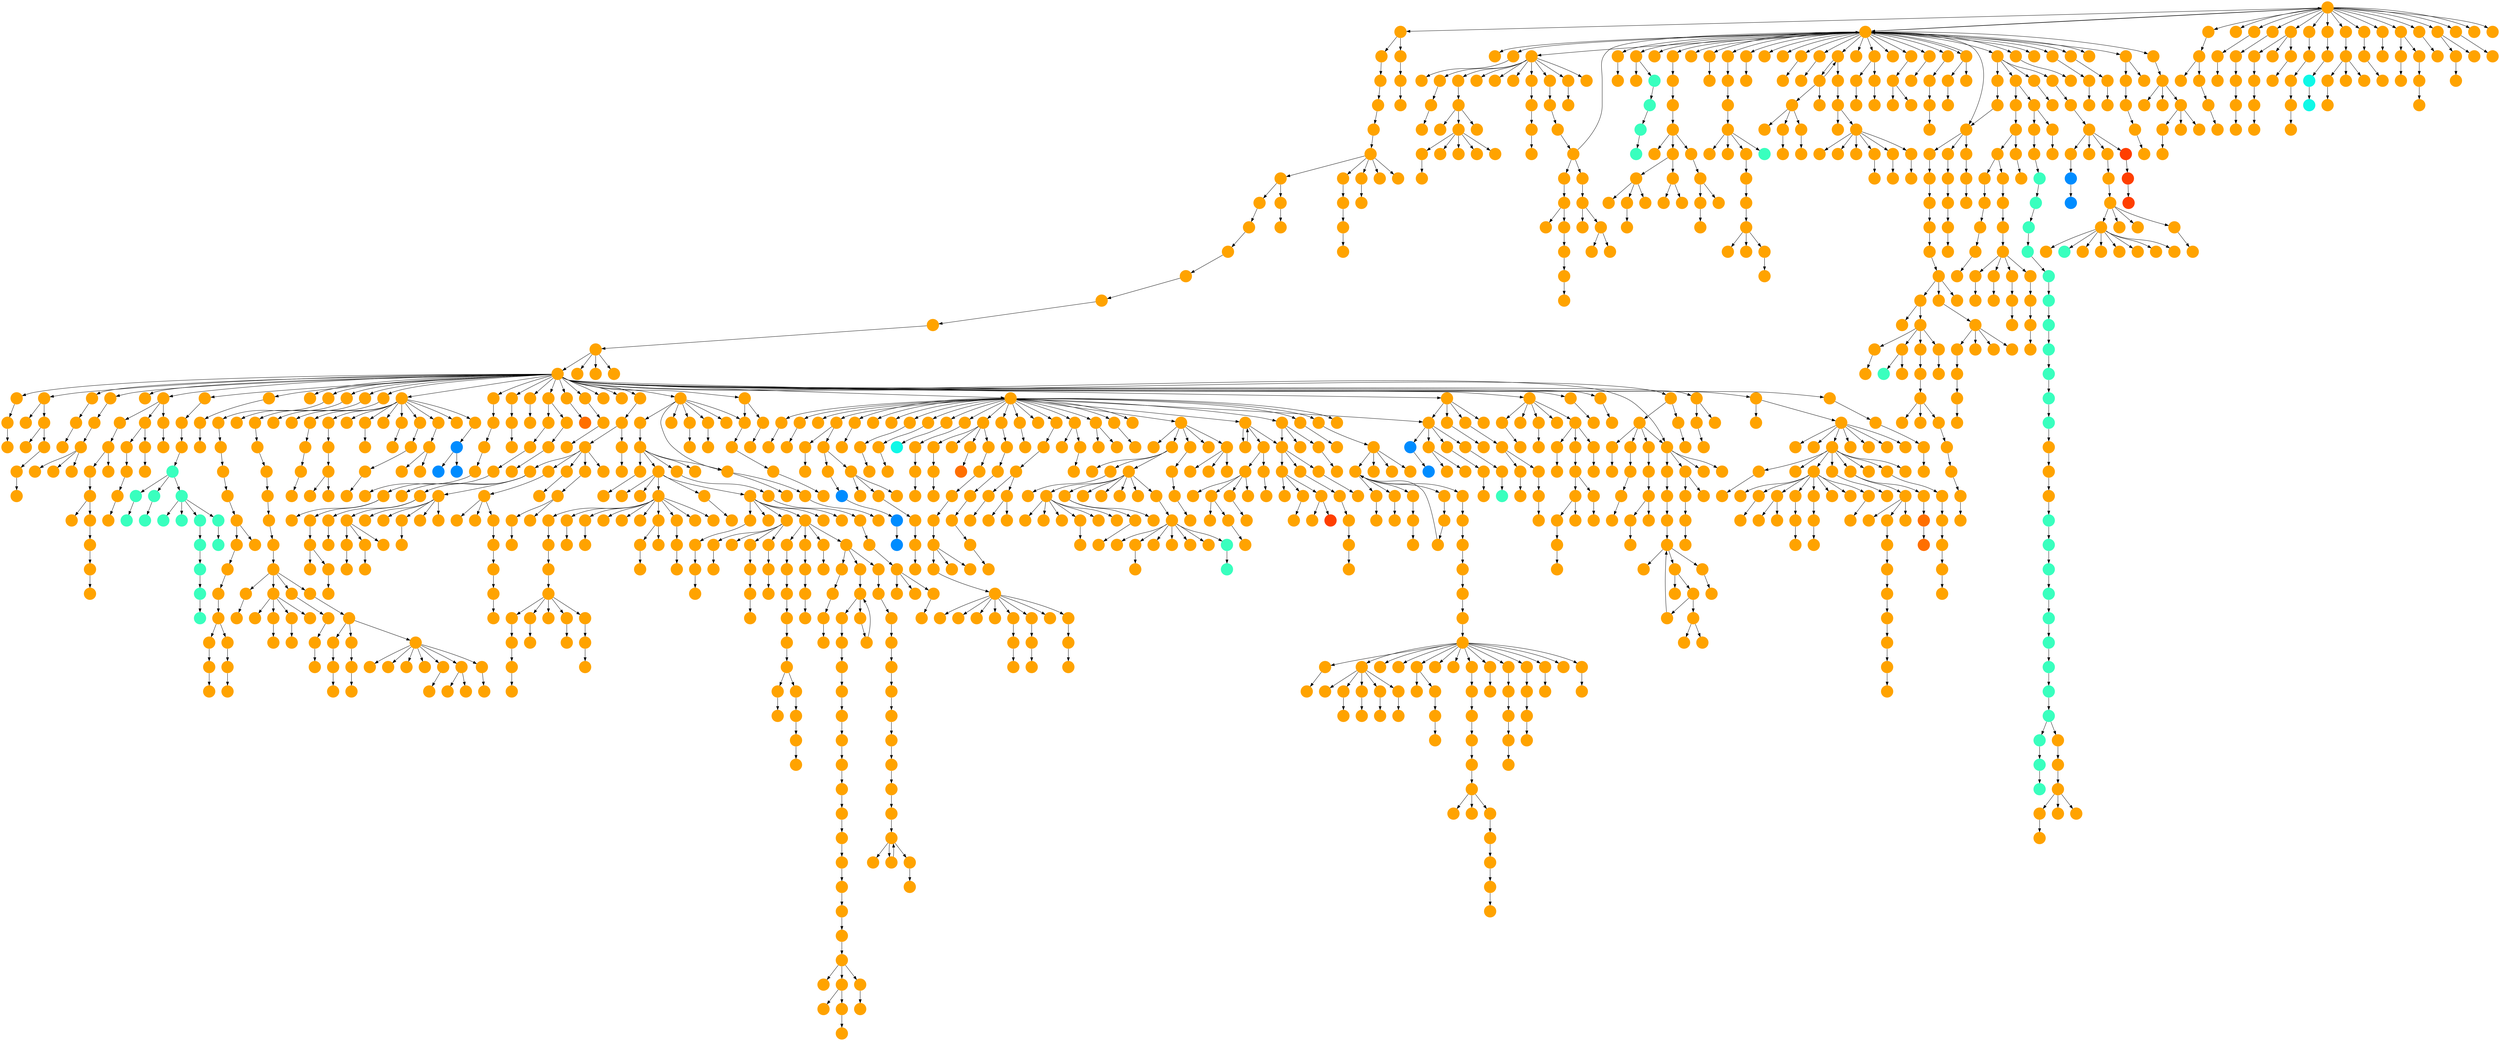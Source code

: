 digraph{
0 [tooltip = "R", penwidth = 0, style = filled, fillcolor = "#ffa300", shape = circle, label = ""]
1 [tooltip = "R", penwidth = 0, style = filled, fillcolor = "#ffa300", shape = circle, label = ""]
2 [tooltip = "R", penwidth = 0, style = filled, fillcolor = "#ffa300", shape = circle, label = ""]
3 [tooltip = "R", penwidth = 0, style = filled, fillcolor = "#ffa300", shape = circle, label = ""]
4 [tooltip = "R", penwidth = 0, style = filled, fillcolor = "#ffa300", shape = circle, label = ""]
5 [tooltip = "R", penwidth = 0, style = filled, fillcolor = "#ffa300", shape = circle, label = ""]
6 [tooltip = "R", penwidth = 0, style = filled, fillcolor = "#ffa300", shape = circle, label = ""]
7 [tooltip = "R", penwidth = 0, style = filled, fillcolor = "#ffa300", shape = circle, label = ""]
8 [tooltip = "R", penwidth = 0, style = filled, fillcolor = "#ffa300", shape = circle, label = ""]
9 [tooltip = "R", penwidth = 0, style = filled, fillcolor = "#ffa300", shape = circle, label = ""]
10 [tooltip = "R", penwidth = 0, style = filled, fillcolor = "#ffa300", shape = circle, label = ""]
11 [tooltip = "R", penwidth = 0, style = filled, fillcolor = "#ffa300", shape = circle, label = ""]
12 [tooltip = "R", penwidth = 0, style = filled, fillcolor = "#ffa300", shape = circle, label = ""]
13 [tooltip = "R", penwidth = 0, style = filled, fillcolor = "#ffa300", shape = circle, label = ""]
14 [tooltip = "R", penwidth = 0, style = filled, fillcolor = "#ffa300", shape = circle, label = ""]
15 [tooltip = "R", penwidth = 0, style = filled, fillcolor = "#ffa300", shape = circle, label = ""]
16 [tooltip = "R", penwidth = 0, style = filled, fillcolor = "#ffa300", shape = circle, label = ""]
17 [tooltip = "R", penwidth = 0, style = filled, fillcolor = "#ffa300", shape = circle, label = ""]
18 [tooltip = "R", penwidth = 0, style = filled, fillcolor = "#ffa300", shape = circle, label = ""]
19 [tooltip = "R", penwidth = 0, style = filled, fillcolor = "#ffa300", shape = circle, label = ""]
20 [tooltip = "R", penwidth = 0, style = filled, fillcolor = "#ffa300", shape = circle, label = ""]
21 [tooltip = "R", penwidth = 0, style = filled, fillcolor = "#ffa300", shape = circle, label = ""]
22 [tooltip = "R", penwidth = 0, style = filled, fillcolor = "#ffa300", shape = circle, label = ""]
23 [tooltip = "R", penwidth = 0, style = filled, fillcolor = "#ffa300", shape = circle, label = ""]
24 [tooltip = "R", penwidth = 0, style = filled, fillcolor = "#ffa300", shape = circle, label = ""]
25 [tooltip = "R", penwidth = 0, style = filled, fillcolor = "#ffa300", shape = circle, label = ""]
26 [tooltip = "R", penwidth = 0, style = filled, fillcolor = "#ffa300", shape = circle, label = ""]
27 [tooltip = "R", penwidth = 0, style = filled, fillcolor = "#ffa300", shape = circle, label = ""]
28 [tooltip = "R", penwidth = 0, style = filled, fillcolor = "#ffa300", shape = circle, label = ""]
29 [tooltip = "R", penwidth = 0, style = filled, fillcolor = "#ffa300", shape = circle, label = ""]
30 [tooltip = "R", penwidth = 0, style = filled, fillcolor = "#ffa300", shape = circle, label = ""]
31 [tooltip = "R", penwidth = 0, style = filled, fillcolor = "#ffa300", shape = circle, label = ""]
32 [tooltip = "R", penwidth = 0, style = filled, fillcolor = "#ffa300", shape = circle, label = ""]
33 [tooltip = "R", penwidth = 0, style = filled, fillcolor = "#ffa300", shape = circle, label = ""]
34 [tooltip = "R", penwidth = 0, style = filled, fillcolor = "#ffa300", shape = circle, label = ""]
35 [tooltip = "R", penwidth = 0, style = filled, fillcolor = "#ffa300", shape = circle, label = ""]
36 [tooltip = "R", penwidth = 0, style = filled, fillcolor = "#ffa300", shape = circle, label = ""]
37 [tooltip = "R", penwidth = 0, style = filled, fillcolor = "#ffa300", shape = circle, label = ""]
38 [tooltip = "R", penwidth = 0, style = filled, fillcolor = "#ffa300", shape = circle, label = ""]
39 [tooltip = "R", penwidth = 0, style = filled, fillcolor = "#ffa300", shape = circle, label = ""]
40 [tooltip = "R", penwidth = 0, style = filled, fillcolor = "#ffa300", shape = circle, label = ""]
41 [tooltip = "R", penwidth = 0, style = filled, fillcolor = "#ffa300", shape = circle, label = ""]
42 [tooltip = "R", penwidth = 0, style = filled, fillcolor = "#ffa300", shape = circle, label = ""]
43 [tooltip = "R", penwidth = 0, style = filled, fillcolor = "#ffa300", shape = circle, label = ""]
44 [tooltip = "R", penwidth = 0, style = filled, fillcolor = "#ffa300", shape = circle, label = ""]
45 [tooltip = "R", penwidth = 0, style = filled, fillcolor = "#ffa300", shape = circle, label = ""]
46 [tooltip = "R", penwidth = 0, style = filled, fillcolor = "#ffa300", shape = circle, label = ""]
47 [tooltip = "R", penwidth = 0, style = filled, fillcolor = "#ffa300", shape = circle, label = ""]
48 [tooltip = "R", penwidth = 0, style = filled, fillcolor = "#ffa300", shape = circle, label = ""]
49 [tooltip = "R", penwidth = 0, style = filled, fillcolor = "#ffa300", shape = circle, label = ""]
50 [tooltip = "R", penwidth = 0, style = filled, fillcolor = "#ffa300", shape = circle, label = ""]
51 [tooltip = "R", penwidth = 0, style = filled, fillcolor = "#ffa300", shape = circle, label = ""]
52 [tooltip = "R", penwidth = 0, style = filled, fillcolor = "#ffa300", shape = circle, label = ""]
53 [tooltip = "R", penwidth = 0, style = filled, fillcolor = "#ffa300", shape = circle, label = ""]
54 [tooltip = "R", penwidth = 0, style = filled, fillcolor = "#ffa300", shape = circle, label = ""]
55 [tooltip = "R", penwidth = 0, style = filled, fillcolor = "#ffa300", shape = circle, label = ""]
56 [tooltip = "R", penwidth = 0, style = filled, fillcolor = "#ffa300", shape = circle, label = ""]
57 [tooltip = "R", penwidth = 0, style = filled, fillcolor = "#ffa300", shape = circle, label = ""]
58 [tooltip = "R", penwidth = 0, style = filled, fillcolor = "#ffa300", shape = circle, label = ""]
59 [tooltip = "R", penwidth = 0, style = filled, fillcolor = "#ffa300", shape = circle, label = ""]
60 [tooltip = "R", penwidth = 0, style = filled, fillcolor = "#ffa300", shape = circle, label = ""]
61 [tooltip = "R", penwidth = 0, style = filled, fillcolor = "#ffa300", shape = circle, label = ""]
62 [tooltip = "R", penwidth = 0, style = filled, fillcolor = "#ffa300", shape = circle, label = ""]
63 [tooltip = "R", penwidth = 0, style = filled, fillcolor = "#ffa300", shape = circle, label = ""]
64 [tooltip = "R", penwidth = 0, style = filled, fillcolor = "#ffa300", shape = circle, label = ""]
65 [tooltip = "R", penwidth = 0, style = filled, fillcolor = "#ffa300", shape = circle, label = ""]
66 [tooltip = "R", penwidth = 0, style = filled, fillcolor = "#ffa300", shape = circle, label = ""]
67 [tooltip = "R", penwidth = 0, style = filled, fillcolor = "#ffa300", shape = circle, label = ""]
68 [tooltip = "R", penwidth = 0, style = filled, fillcolor = "#ffa300", shape = circle, label = ""]
69 [tooltip = "R", penwidth = 0, style = filled, fillcolor = "#ffa300", shape = circle, label = ""]
70 [tooltip = "R", penwidth = 0, style = filled, fillcolor = "#ffa300", shape = circle, label = ""]
71 [tooltip = "R", penwidth = 0, style = filled, fillcolor = "#ffa300", shape = circle, label = ""]
72 [tooltip = "R", penwidth = 0, style = filled, fillcolor = "#ffa300", shape = circle, label = ""]
73 [tooltip = "R", penwidth = 0, style = filled, fillcolor = "#ffa300", shape = circle, label = ""]
74 [tooltip = "R", penwidth = 0, style = filled, fillcolor = "#ffa300", shape = circle, label = ""]
75 [tooltip = "R", penwidth = 0, style = filled, fillcolor = "#ffa300", shape = circle, label = ""]
76 [tooltip = "R", penwidth = 0, style = filled, fillcolor = "#ffa300", shape = circle, label = ""]
77 [tooltip = "R", penwidth = 0, style = filled, fillcolor = "#ffa300", shape = circle, label = ""]
78 [tooltip = "R", penwidth = 0, style = filled, fillcolor = "#ffa300", shape = circle, label = ""]
79 [tooltip = "R", penwidth = 0, style = filled, fillcolor = "#ffa300", shape = circle, label = ""]
80 [tooltip = "R", penwidth = 0, style = filled, fillcolor = "#ffa300", shape = circle, label = ""]
81 [tooltip = "R", penwidth = 0, style = filled, fillcolor = "#ffa300", shape = circle, label = ""]
82 [tooltip = "R", penwidth = 0, style = filled, fillcolor = "#ffa300", shape = circle, label = ""]
83 [tooltip = "R", penwidth = 0, style = filled, fillcolor = "#ffa300", shape = circle, label = ""]
84 [tooltip = "R", penwidth = 0, style = filled, fillcolor = "#ffa300", shape = circle, label = ""]
85 [tooltip = "R", penwidth = 0, style = filled, fillcolor = "#ffa300", shape = circle, label = ""]
86 [tooltip = "R", penwidth = 0, style = filled, fillcolor = "#ffa300", shape = circle, label = ""]
87 [tooltip = "R", penwidth = 0, style = filled, fillcolor = "#ffa300", shape = circle, label = ""]
88 [tooltip = "R", penwidth = 0, style = filled, fillcolor = "#ffa300", shape = circle, label = ""]
89 [tooltip = "R", penwidth = 0, style = filled, fillcolor = "#ffa300", shape = circle, label = ""]
90 [tooltip = "R", penwidth = 0, style = filled, fillcolor = "#ffa300", shape = circle, label = ""]
91 [tooltip = "R", penwidth = 0, style = filled, fillcolor = "#ffa300", shape = circle, label = ""]
92 [tooltip = "R", penwidth = 0, style = filled, fillcolor = "#ffa300", shape = circle, label = ""]
93 [tooltip = "R", penwidth = 0, style = filled, fillcolor = "#ffa300", shape = circle, label = ""]
94 [tooltip = "R", penwidth = 0, style = filled, fillcolor = "#ffa300", shape = circle, label = ""]
95 [tooltip = "R", penwidth = 0, style = filled, fillcolor = "#ffa300", shape = circle, label = ""]
96 [tooltip = "R", penwidth = 0, style = filled, fillcolor = "#ffa300", shape = circle, label = ""]
97 [tooltip = "R", penwidth = 0, style = filled, fillcolor = "#ffa300", shape = circle, label = ""]
98 [tooltip = "R", penwidth = 0, style = filled, fillcolor = "#ffa300", shape = circle, label = ""]
99 [tooltip = "R", penwidth = 0, style = filled, fillcolor = "#ffa300", shape = circle, label = ""]
100 [tooltip = "R", penwidth = 0, style = filled, fillcolor = "#ffa300", shape = circle, label = ""]
101 [tooltip = "R", penwidth = 0, style = filled, fillcolor = "#ffa300", shape = circle, label = ""]
102 [tooltip = "R", penwidth = 0, style = filled, fillcolor = "#ffa300", shape = circle, label = ""]
103 [tooltip = "R", penwidth = 0, style = filled, fillcolor = "#ffa300", shape = circle, label = ""]
104 [tooltip = "R", penwidth = 0, style = filled, fillcolor = "#ffa300", shape = circle, label = ""]
105 [tooltip = "R", penwidth = 0, style = filled, fillcolor = "#ffa300", shape = circle, label = ""]
106 [tooltip = "R", penwidth = 0, style = filled, fillcolor = "#ffa300", shape = circle, label = ""]
107 [tooltip = "R", penwidth = 0, style = filled, fillcolor = "#ffa300", shape = circle, label = ""]
108 [tooltip = "R", penwidth = 0, style = filled, fillcolor = "#ffa300", shape = circle, label = ""]
109 [tooltip = "R", penwidth = 0, style = filled, fillcolor = "#ffa300", shape = circle, label = ""]
110 [tooltip = "R", penwidth = 0, style = filled, fillcolor = "#ffa300", shape = circle, label = ""]
111 [tooltip = "R", penwidth = 0, style = filled, fillcolor = "#ffa300", shape = circle, label = ""]
112 [tooltip = "R", penwidth = 0, style = filled, fillcolor = "#ffa300", shape = circle, label = ""]
113 [tooltip = "R", penwidth = 0, style = filled, fillcolor = "#ffa300", shape = circle, label = ""]
114 [tooltip = "R", penwidth = 0, style = filled, fillcolor = "#ffa300", shape = circle, label = ""]
115 [tooltip = "R", penwidth = 0, style = filled, fillcolor = "#ffa300", shape = circle, label = ""]
116 [tooltip = "R", penwidth = 0, style = filled, fillcolor = "#ffa300", shape = circle, label = ""]
117 [tooltip = "R", penwidth = 0, style = filled, fillcolor = "#ffa300", shape = circle, label = ""]
118 [tooltip = "R", penwidth = 0, style = filled, fillcolor = "#ffa300", shape = circle, label = ""]
119 [tooltip = "R", penwidth = 0, style = filled, fillcolor = "#ffa300", shape = circle, label = ""]
120 [tooltip = "R", penwidth = 0, style = filled, fillcolor = "#ffa300", shape = circle, label = ""]
121 [tooltip = "R", penwidth = 0, style = filled, fillcolor = "#ffa300", shape = circle, label = ""]
122 [tooltip = "R", penwidth = 0, style = filled, fillcolor = "#ffa300", shape = circle, label = ""]
123 [tooltip = "R", penwidth = 0, style = filled, fillcolor = "#ffa300", shape = circle, label = ""]
124 [tooltip = "R", penwidth = 0, style = filled, fillcolor = "#ffa300", shape = circle, label = ""]
125 [tooltip = "R", penwidth = 0, style = filled, fillcolor = "#ffa300", shape = circle, label = ""]
126 [tooltip = "R", penwidth = 0, style = filled, fillcolor = "#ffa300", shape = circle, label = ""]
127 [tooltip = "R", penwidth = 0, style = filled, fillcolor = "#ffa300", shape = circle, label = ""]
128 [tooltip = "R", penwidth = 0, style = filled, fillcolor = "#ffa300", shape = circle, label = ""]
129 [tooltip = "R", penwidth = 0, style = filled, fillcolor = "#ffa300", shape = circle, label = ""]
130 [tooltip = "R", penwidth = 0, style = filled, fillcolor = "#ffa300", shape = circle, label = ""]
131 [tooltip = "R", penwidth = 0, style = filled, fillcolor = "#ffa300", shape = circle, label = ""]
132 [tooltip = "R", penwidth = 0, style = filled, fillcolor = "#ffa300", shape = circle, label = ""]
133 [tooltip = "R", penwidth = 0, style = filled, fillcolor = "#ffa300", shape = circle, label = ""]
134 [tooltip = "R", penwidth = 0, style = filled, fillcolor = "#ffa300", shape = circle, label = ""]
135 [tooltip = "R", penwidth = 0, style = filled, fillcolor = "#ffa300", shape = circle, label = ""]
136 [tooltip = "R", penwidth = 0, style = filled, fillcolor = "#ffa300", shape = circle, label = ""]
137 [tooltip = "R", penwidth = 0, style = filled, fillcolor = "#ffa300", shape = circle, label = ""]
138 [tooltip = "R", penwidth = 0, style = filled, fillcolor = "#ffa300", shape = circle, label = ""]
139 [tooltip = "R", penwidth = 0, style = filled, fillcolor = "#ffa300", shape = circle, label = ""]
140 [tooltip = "R", penwidth = 0, style = filled, fillcolor = "#ffa300", shape = circle, label = ""]
141 [tooltip = "R", penwidth = 0, style = filled, fillcolor = "#ffa300", shape = circle, label = ""]
142 [tooltip = "R", penwidth = 0, style = filled, fillcolor = "#ffa300", shape = circle, label = ""]
143 [tooltip = "I", penwidth = 0, style = filled, fillcolor = "#0ff8e7", shape = circle, label = ""]
144 [tooltip = "R", penwidth = 0, style = filled, fillcolor = "#ffa300", shape = circle, label = ""]
145 [tooltip = "R", penwidth = 0, style = filled, fillcolor = "#ffa300", shape = circle, label = ""]
146 [tooltip = "R", penwidth = 0, style = filled, fillcolor = "#ffa300", shape = circle, label = ""]
147 [tooltip = "R", penwidth = 0, style = filled, fillcolor = "#ffa300", shape = circle, label = ""]
148 [tooltip = "R", penwidth = 0, style = filled, fillcolor = "#ffa300", shape = circle, label = ""]
149 [tooltip = "R", penwidth = 0, style = filled, fillcolor = "#ffa300", shape = circle, label = ""]
150 [tooltip = "R", penwidth = 0, style = filled, fillcolor = "#ffa300", shape = circle, label = ""]
151 [tooltip = "R", penwidth = 0, style = filled, fillcolor = "#ffa300", shape = circle, label = ""]
152 [tooltip = "R", penwidth = 0, style = filled, fillcolor = "#ffa300", shape = circle, label = ""]
153 [tooltip = "R", penwidth = 0, style = filled, fillcolor = "#ffa300", shape = circle, label = ""]
154 [tooltip = "R", penwidth = 0, style = filled, fillcolor = "#ffa300", shape = circle, label = ""]
155 [tooltip = "R", penwidth = 0, style = filled, fillcolor = "#ffa300", shape = circle, label = ""]
156 [tooltip = "R", penwidth = 0, style = filled, fillcolor = "#ffa300", shape = circle, label = ""]
157 [tooltip = "R", penwidth = 0, style = filled, fillcolor = "#ffa300", shape = circle, label = ""]
158 [tooltip = "R", penwidth = 0, style = filled, fillcolor = "#ffa300", shape = circle, label = ""]
159 [tooltip = "R", penwidth = 0, style = filled, fillcolor = "#ffa300", shape = circle, label = ""]
160 [tooltip = "R", penwidth = 0, style = filled, fillcolor = "#ffa300", shape = circle, label = ""]
161 [tooltip = "R", penwidth = 0, style = filled, fillcolor = "#ffa300", shape = circle, label = ""]
162 [tooltip = "R", penwidth = 0, style = filled, fillcolor = "#ffa300", shape = circle, label = ""]
163 [tooltip = "R", penwidth = 0, style = filled, fillcolor = "#ffa300", shape = circle, label = ""]
164 [tooltip = "R", penwidth = 0, style = filled, fillcolor = "#ffa300", shape = circle, label = ""]
165 [tooltip = "R", penwidth = 0, style = filled, fillcolor = "#ffa300", shape = circle, label = ""]
166 [tooltip = "R", penwidth = 0, style = filled, fillcolor = "#ffa300", shape = circle, label = ""]
167 [tooltip = "R", penwidth = 0, style = filled, fillcolor = "#ffa300", shape = circle, label = ""]
168 [tooltip = "R", penwidth = 0, style = filled, fillcolor = "#ffa300", shape = circle, label = ""]
169 [tooltip = "R", penwidth = 0, style = filled, fillcolor = "#ffa300", shape = circle, label = ""]
170 [tooltip = "R", penwidth = 0, style = filled, fillcolor = "#ffa300", shape = circle, label = ""]
171 [tooltip = "R", penwidth = 0, style = filled, fillcolor = "#ffa300", shape = circle, label = ""]
172 [tooltip = "R", penwidth = 0, style = filled, fillcolor = "#ffa300", shape = circle, label = ""]
173 [tooltip = "R", penwidth = 0, style = filled, fillcolor = "#ffa300", shape = circle, label = ""]
174 [tooltip = "R", penwidth = 0, style = filled, fillcolor = "#ffa300", shape = circle, label = ""]
175 [tooltip = "R", penwidth = 0, style = filled, fillcolor = "#ffa300", shape = circle, label = ""]
176 [tooltip = "R", penwidth = 0, style = filled, fillcolor = "#ffa300", shape = circle, label = ""]
177 [tooltip = "R", penwidth = 0, style = filled, fillcolor = "#ffa300", shape = circle, label = ""]
178 [tooltip = "R", penwidth = 0, style = filled, fillcolor = "#ffa300", shape = circle, label = ""]
179 [tooltip = "R", penwidth = 0, style = filled, fillcolor = "#ffa300", shape = circle, label = ""]
180 [tooltip = "R", penwidth = 0, style = filled, fillcolor = "#ffa300", shape = circle, label = ""]
181 [tooltip = "K", penwidth = 0, style = filled, fillcolor = "#39ffbe", shape = circle, label = ""]
182 [tooltip = "R", penwidth = 0, style = filled, fillcolor = "#ffa300", shape = circle, label = ""]
183 [tooltip = "R", penwidth = 0, style = filled, fillcolor = "#ffa300", shape = circle, label = ""]
184 [tooltip = "R", penwidth = 0, style = filled, fillcolor = "#ffa300", shape = circle, label = ""]
185 [tooltip = "R", penwidth = 0, style = filled, fillcolor = "#ffa300", shape = circle, label = ""]
186 [tooltip = "R", penwidth = 0, style = filled, fillcolor = "#ffa300", shape = circle, label = ""]
187 [tooltip = "R", penwidth = 0, style = filled, fillcolor = "#ffa300", shape = circle, label = ""]
188 [tooltip = "R", penwidth = 0, style = filled, fillcolor = "#ffa300", shape = circle, label = ""]
189 [tooltip = "R", penwidth = 0, style = filled, fillcolor = "#ffa300", shape = circle, label = ""]
190 [tooltip = "R", penwidth = 0, style = filled, fillcolor = "#ffa300", shape = circle, label = ""]
191 [tooltip = "R", penwidth = 0, style = filled, fillcolor = "#ffa300", shape = circle, label = ""]
192 [tooltip = "R", penwidth = 0, style = filled, fillcolor = "#ffa300", shape = circle, label = ""]
193 [tooltip = "R", penwidth = 0, style = filled, fillcolor = "#ffa300", shape = circle, label = ""]
194 [tooltip = "R", penwidth = 0, style = filled, fillcolor = "#ffa300", shape = circle, label = ""]
195 [tooltip = "R", penwidth = 0, style = filled, fillcolor = "#ffa300", shape = circle, label = ""]
196 [tooltip = "R", penwidth = 0, style = filled, fillcolor = "#ffa300", shape = circle, label = ""]
197 [tooltip = "R", penwidth = 0, style = filled, fillcolor = "#ffa300", shape = circle, label = ""]
198 [tooltip = "R", penwidth = 0, style = filled, fillcolor = "#ffa300", shape = circle, label = ""]
199 [tooltip = "R", penwidth = 0, style = filled, fillcolor = "#ffa300", shape = circle, label = ""]
200 [tooltip = "R", penwidth = 0, style = filled, fillcolor = "#ffa300", shape = circle, label = ""]
201 [tooltip = "R", penwidth = 0, style = filled, fillcolor = "#ffa300", shape = circle, label = ""]
202 [tooltip = "R", penwidth = 0, style = filled, fillcolor = "#ffa300", shape = circle, label = ""]
203 [tooltip = "R", penwidth = 0, style = filled, fillcolor = "#ffa300", shape = circle, label = ""]
204 [tooltip = "R", penwidth = 0, style = filled, fillcolor = "#ffa300", shape = circle, label = ""]
205 [tooltip = "R", penwidth = 0, style = filled, fillcolor = "#ffa300", shape = circle, label = ""]
206 [tooltip = "R", penwidth = 0, style = filled, fillcolor = "#ffa300", shape = circle, label = ""]
207 [tooltip = "R", penwidth = 0, style = filled, fillcolor = "#ffa300", shape = circle, label = ""]
208 [tooltip = "R", penwidth = 0, style = filled, fillcolor = "#ffa300", shape = circle, label = ""]
209 [tooltip = "R", penwidth = 0, style = filled, fillcolor = "#ffa300", shape = circle, label = ""]
210 [tooltip = "R", penwidth = 0, style = filled, fillcolor = "#ffa300", shape = circle, label = ""]
211 [tooltip = "R", penwidth = 0, style = filled, fillcolor = "#ffa300", shape = circle, label = ""]
212 [tooltip = "R", penwidth = 0, style = filled, fillcolor = "#ffa300", shape = circle, label = ""]
213 [tooltip = "R", penwidth = 0, style = filled, fillcolor = "#ffa300", shape = circle, label = ""]
214 [tooltip = "R", penwidth = 0, style = filled, fillcolor = "#ffa300", shape = circle, label = ""]
215 [tooltip = "R", penwidth = 0, style = filled, fillcolor = "#ffa300", shape = circle, label = ""]
216 [tooltip = "R", penwidth = 0, style = filled, fillcolor = "#ffa300", shape = circle, label = ""]
217 [tooltip = "R", penwidth = 0, style = filled, fillcolor = "#ffa300", shape = circle, label = ""]
218 [tooltip = "R", penwidth = 0, style = filled, fillcolor = "#ffa300", shape = circle, label = ""]
219 [tooltip = "R", penwidth = 0, style = filled, fillcolor = "#ffa300", shape = circle, label = ""]
220 [tooltip = "R", penwidth = 0, style = filled, fillcolor = "#ffa300", shape = circle, label = ""]
221 [tooltip = "R", penwidth = 0, style = filled, fillcolor = "#ffa300", shape = circle, label = ""]
222 [tooltip = "R", penwidth = 0, style = filled, fillcolor = "#ffa300", shape = circle, label = ""]
223 [tooltip = "R", penwidth = 0, style = filled, fillcolor = "#ffa300", shape = circle, label = ""]
224 [tooltip = "R", penwidth = 0, style = filled, fillcolor = "#ffa300", shape = circle, label = ""]
225 [tooltip = "R", penwidth = 0, style = filled, fillcolor = "#ffa300", shape = circle, label = ""]
226 [tooltip = "R", penwidth = 0, style = filled, fillcolor = "#ffa300", shape = circle, label = ""]
227 [tooltip = "R", penwidth = 0, style = filled, fillcolor = "#ffa300", shape = circle, label = ""]
228 [tooltip = "R", penwidth = 0, style = filled, fillcolor = "#ffa300", shape = circle, label = ""]
229 [tooltip = "R", penwidth = 0, style = filled, fillcolor = "#ffa300", shape = circle, label = ""]
230 [tooltip = "R", penwidth = 0, style = filled, fillcolor = "#ffa300", shape = circle, label = ""]
231 [tooltip = "R", penwidth = 0, style = filled, fillcolor = "#ffa300", shape = circle, label = ""]
232 [tooltip = "R", penwidth = 0, style = filled, fillcolor = "#ffa300", shape = circle, label = ""]
233 [tooltip = "R", penwidth = 0, style = filled, fillcolor = "#ffa300", shape = circle, label = ""]
234 [tooltip = "R", penwidth = 0, style = filled, fillcolor = "#ffa300", shape = circle, label = ""]
235 [tooltip = "R", penwidth = 0, style = filled, fillcolor = "#ffa300", shape = circle, label = ""]
236 [tooltip = "R", penwidth = 0, style = filled, fillcolor = "#ffa300", shape = circle, label = ""]
237 [tooltip = "R", penwidth = 0, style = filled, fillcolor = "#ffa300", shape = circle, label = ""]
238 [tooltip = "R", penwidth = 0, style = filled, fillcolor = "#ffa300", shape = circle, label = ""]
239 [tooltip = "R", penwidth = 0, style = filled, fillcolor = "#ffa300", shape = circle, label = ""]
240 [tooltip = "R", penwidth = 0, style = filled, fillcolor = "#ffa300", shape = circle, label = ""]
241 [tooltip = "R", penwidth = 0, style = filled, fillcolor = "#ffa300", shape = circle, label = ""]
242 [tooltip = "R", penwidth = 0, style = filled, fillcolor = "#ffa300", shape = circle, label = ""]
243 [tooltip = "R", penwidth = 0, style = filled, fillcolor = "#ffa300", shape = circle, label = ""]
244 [tooltip = "R", penwidth = 0, style = filled, fillcolor = "#ffa300", shape = circle, label = ""]
245 [tooltip = "R", penwidth = 0, style = filled, fillcolor = "#ffa300", shape = circle, label = ""]
246 [tooltip = "R", penwidth = 0, style = filled, fillcolor = "#ffa300", shape = circle, label = ""]
247 [tooltip = "R", penwidth = 0, style = filled, fillcolor = "#ffa300", shape = circle, label = ""]
248 [tooltip = "R", penwidth = 0, style = filled, fillcolor = "#ffa300", shape = circle, label = ""]
249 [tooltip = "R", penwidth = 0, style = filled, fillcolor = "#ffa300", shape = circle, label = ""]
250 [tooltip = "R", penwidth = 0, style = filled, fillcolor = "#ffa300", shape = circle, label = ""]
251 [tooltip = "R", penwidth = 0, style = filled, fillcolor = "#ffa300", shape = circle, label = ""]
252 [tooltip = "R", penwidth = 0, style = filled, fillcolor = "#ffa300", shape = circle, label = ""]
253 [tooltip = "R", penwidth = 0, style = filled, fillcolor = "#ffa300", shape = circle, label = ""]
254 [tooltip = "R", penwidth = 0, style = filled, fillcolor = "#ffa300", shape = circle, label = ""]
255 [tooltip = "R", penwidth = 0, style = filled, fillcolor = "#ffa300", shape = circle, label = ""]
256 [tooltip = "R", penwidth = 0, style = filled, fillcolor = "#ffa300", shape = circle, label = ""]
257 [tooltip = "R", penwidth = 0, style = filled, fillcolor = "#ffa300", shape = circle, label = ""]
258 [tooltip = "R", penwidth = 0, style = filled, fillcolor = "#ffa300", shape = circle, label = ""]
259 [tooltip = "R", penwidth = 0, style = filled, fillcolor = "#ffa300", shape = circle, label = ""]
260 [tooltip = "R", penwidth = 0, style = filled, fillcolor = "#ffa300", shape = circle, label = ""]
261 [tooltip = "R", penwidth = 0, style = filled, fillcolor = "#ffa300", shape = circle, label = ""]
262 [tooltip = "R", penwidth = 0, style = filled, fillcolor = "#ffa300", shape = circle, label = ""]
263 [tooltip = "R", penwidth = 0, style = filled, fillcolor = "#ffa300", shape = circle, label = ""]
264 [tooltip = "R", penwidth = 0, style = filled, fillcolor = "#ffa300", shape = circle, label = ""]
265 [tooltip = "R", penwidth = 0, style = filled, fillcolor = "#ffa300", shape = circle, label = ""]
266 [tooltip = "R", penwidth = 0, style = filled, fillcolor = "#ffa300", shape = circle, label = ""]
267 [tooltip = "R", penwidth = 0, style = filled, fillcolor = "#ffa300", shape = circle, label = ""]
268 [tooltip = "R", penwidth = 0, style = filled, fillcolor = "#ffa300", shape = circle, label = ""]
269 [tooltip = "R", penwidth = 0, style = filled, fillcolor = "#ffa300", shape = circle, label = ""]
270 [tooltip = "R", penwidth = 0, style = filled, fillcolor = "#ffa300", shape = circle, label = ""]
271 [tooltip = "R", penwidth = 0, style = filled, fillcolor = "#ffa300", shape = circle, label = ""]
272 [tooltip = "R", penwidth = 0, style = filled, fillcolor = "#ffa300", shape = circle, label = ""]
273 [tooltip = "R", penwidth = 0, style = filled, fillcolor = "#ffa300", shape = circle, label = ""]
274 [tooltip = "R", penwidth = 0, style = filled, fillcolor = "#ffa300", shape = circle, label = ""]
275 [tooltip = "R", penwidth = 0, style = filled, fillcolor = "#ffa300", shape = circle, label = ""]
276 [tooltip = "R", penwidth = 0, style = filled, fillcolor = "#ffa300", shape = circle, label = ""]
277 [tooltip = "R", penwidth = 0, style = filled, fillcolor = "#ffa300", shape = circle, label = ""]
278 [tooltip = "R", penwidth = 0, style = filled, fillcolor = "#ffa300", shape = circle, label = ""]
279 [tooltip = "R", penwidth = 0, style = filled, fillcolor = "#ffa300", shape = circle, label = ""]
280 [tooltip = "R", penwidth = 0, style = filled, fillcolor = "#ffa300", shape = circle, label = ""]
281 [tooltip = "R", penwidth = 0, style = filled, fillcolor = "#ffa300", shape = circle, label = ""]
282 [tooltip = "R", penwidth = 0, style = filled, fillcolor = "#ffa300", shape = circle, label = ""]
283 [tooltip = "R", penwidth = 0, style = filled, fillcolor = "#ffa300", shape = circle, label = ""]
284 [tooltip = "R", penwidth = 0, style = filled, fillcolor = "#ffa300", shape = circle, label = ""]
285 [tooltip = "R", penwidth = 0, style = filled, fillcolor = "#ffa300", shape = circle, label = ""]
286 [tooltip = "R", penwidth = 0, style = filled, fillcolor = "#ffa300", shape = circle, label = ""]
287 [tooltip = "R", penwidth = 0, style = filled, fillcolor = "#ffa300", shape = circle, label = ""]
288 [tooltip = "R", penwidth = 0, style = filled, fillcolor = "#ffa300", shape = circle, label = ""]
289 [tooltip = "R", penwidth = 0, style = filled, fillcolor = "#ffa300", shape = circle, label = ""]
290 [tooltip = "R", penwidth = 0, style = filled, fillcolor = "#ffa300", shape = circle, label = ""]
291 [tooltip = "R", penwidth = 0, style = filled, fillcolor = "#ffa300", shape = circle, label = ""]
292 [tooltip = "R", penwidth = 0, style = filled, fillcolor = "#ffa300", shape = circle, label = ""]
293 [tooltip = "R", penwidth = 0, style = filled, fillcolor = "#ffa300", shape = circle, label = ""]
294 [tooltip = "R", penwidth = 0, style = filled, fillcolor = "#ffa300", shape = circle, label = ""]
295 [tooltip = "R", penwidth = 0, style = filled, fillcolor = "#ffa300", shape = circle, label = ""]
296 [tooltip = "R", penwidth = 0, style = filled, fillcolor = "#ffa300", shape = circle, label = ""]
297 [tooltip = "R", penwidth = 0, style = filled, fillcolor = "#ffa300", shape = circle, label = ""]
298 [tooltip = "R", penwidth = 0, style = filled, fillcolor = "#ffa300", shape = circle, label = ""]
299 [tooltip = "R", penwidth = 0, style = filled, fillcolor = "#ffa300", shape = circle, label = ""]
300 [tooltip = "R", penwidth = 0, style = filled, fillcolor = "#ffa300", shape = circle, label = ""]
301 [tooltip = "R", penwidth = 0, style = filled, fillcolor = "#ffa300", shape = circle, label = ""]
302 [tooltip = "R", penwidth = 0, style = filled, fillcolor = "#ffa300", shape = circle, label = ""]
303 [tooltip = "R", penwidth = 0, style = filled, fillcolor = "#ffa300", shape = circle, label = ""]
304 [tooltip = "R", penwidth = 0, style = filled, fillcolor = "#ffa300", shape = circle, label = ""]
305 [tooltip = "G", penwidth = 0, style = filled, fillcolor = "#008cff", shape = circle, label = ""]
306 [tooltip = "R", penwidth = 0, style = filled, fillcolor = "#ffa300", shape = circle, label = ""]
307 [tooltip = "R", penwidth = 0, style = filled, fillcolor = "#ffa300", shape = circle, label = ""]
308 [tooltip = "G", penwidth = 0, style = filled, fillcolor = "#008cff", shape = circle, label = ""]
309 [tooltip = "R", penwidth = 0, style = filled, fillcolor = "#ffa300", shape = circle, label = ""]
310 [tooltip = "R", penwidth = 0, style = filled, fillcolor = "#ffa300", shape = circle, label = ""]
311 [tooltip = "R", penwidth = 0, style = filled, fillcolor = "#ffa300", shape = circle, label = ""]
312 [tooltip = "R", penwidth = 0, style = filled, fillcolor = "#ffa300", shape = circle, label = ""]
313 [tooltip = "R", penwidth = 0, style = filled, fillcolor = "#ffa300", shape = circle, label = ""]
314 [tooltip = "R", penwidth = 0, style = filled, fillcolor = "#ffa300", shape = circle, label = ""]
315 [tooltip = "R", penwidth = 0, style = filled, fillcolor = "#ffa300", shape = circle, label = ""]
316 [tooltip = "G", penwidth = 0, style = filled, fillcolor = "#008cff", shape = circle, label = ""]
317 [tooltip = "R", penwidth = 0, style = filled, fillcolor = "#ffa300", shape = circle, label = ""]
318 [tooltip = "R", penwidth = 0, style = filled, fillcolor = "#ffa300", shape = circle, label = ""]
319 [tooltip = "R", penwidth = 0, style = filled, fillcolor = "#ffa300", shape = circle, label = ""]
320 [tooltip = "R", penwidth = 0, style = filled, fillcolor = "#ffa300", shape = circle, label = ""]
321 [tooltip = "R", penwidth = 0, style = filled, fillcolor = "#ffa300", shape = circle, label = ""]
322 [tooltip = "R", penwidth = 0, style = filled, fillcolor = "#ffa300", shape = circle, label = ""]
323 [tooltip = "R", penwidth = 0, style = filled, fillcolor = "#ffa300", shape = circle, label = ""]
324 [tooltip = "R", penwidth = 0, style = filled, fillcolor = "#ffa300", shape = circle, label = ""]
325 [tooltip = "R", penwidth = 0, style = filled, fillcolor = "#ffa300", shape = circle, label = ""]
326 [tooltip = "R", penwidth = 0, style = filled, fillcolor = "#ffa300", shape = circle, label = ""]
327 [tooltip = "R", penwidth = 0, style = filled, fillcolor = "#ffa300", shape = circle, label = ""]
328 [tooltip = "R", penwidth = 0, style = filled, fillcolor = "#ffa300", shape = circle, label = ""]
329 [tooltip = "R", penwidth = 0, style = filled, fillcolor = "#ffa300", shape = circle, label = ""]
330 [tooltip = "R", penwidth = 0, style = filled, fillcolor = "#ffa300", shape = circle, label = ""]
331 [tooltip = "R", penwidth = 0, style = filled, fillcolor = "#ffa300", shape = circle, label = ""]
332 [tooltip = "R", penwidth = 0, style = filled, fillcolor = "#ffa300", shape = circle, label = ""]
333 [tooltip = "R", penwidth = 0, style = filled, fillcolor = "#ffa300", shape = circle, label = ""]
334 [tooltip = "R", penwidth = 0, style = filled, fillcolor = "#ffa300", shape = circle, label = ""]
335 [tooltip = "R", penwidth = 0, style = filled, fillcolor = "#ffa300", shape = circle, label = ""]
336 [tooltip = "R", penwidth = 0, style = filled, fillcolor = "#ffa300", shape = circle, label = ""]
337 [tooltip = "R", penwidth = 0, style = filled, fillcolor = "#ffa300", shape = circle, label = ""]
338 [tooltip = "R", penwidth = 0, style = filled, fillcolor = "#ffa300", shape = circle, label = ""]
339 [tooltip = "R", penwidth = 0, style = filled, fillcolor = "#ffa300", shape = circle, label = ""]
340 [tooltip = "R", penwidth = 0, style = filled, fillcolor = "#ffa300", shape = circle, label = ""]
341 [tooltip = "R", penwidth = 0, style = filled, fillcolor = "#ffa300", shape = circle, label = ""]
342 [tooltip = "R", penwidth = 0, style = filled, fillcolor = "#ffa300", shape = circle, label = ""]
343 [tooltip = "R", penwidth = 0, style = filled, fillcolor = "#ffa300", shape = circle, label = ""]
344 [tooltip = "R", penwidth = 0, style = filled, fillcolor = "#ffa300", shape = circle, label = ""]
345 [tooltip = "R", penwidth = 0, style = filled, fillcolor = "#ffa300", shape = circle, label = ""]
346 [tooltip = "R", penwidth = 0, style = filled, fillcolor = "#ffa300", shape = circle, label = ""]
347 [tooltip = "R", penwidth = 0, style = filled, fillcolor = "#ffa300", shape = circle, label = ""]
348 [tooltip = "R", penwidth = 0, style = filled, fillcolor = "#ffa300", shape = circle, label = ""]
349 [tooltip = "R", penwidth = 0, style = filled, fillcolor = "#ffa300", shape = circle, label = ""]
350 [tooltip = "R", penwidth = 0, style = filled, fillcolor = "#ffa300", shape = circle, label = ""]
351 [tooltip = "R", penwidth = 0, style = filled, fillcolor = "#ffa300", shape = circle, label = ""]
352 [tooltip = "R", penwidth = 0, style = filled, fillcolor = "#ffa300", shape = circle, label = ""]
353 [tooltip = "R", penwidth = 0, style = filled, fillcolor = "#ffa300", shape = circle, label = ""]
354 [tooltip = "R", penwidth = 0, style = filled, fillcolor = "#ffa300", shape = circle, label = ""]
355 [tooltip = "R", penwidth = 0, style = filled, fillcolor = "#ffa300", shape = circle, label = ""]
356 [tooltip = "R", penwidth = 0, style = filled, fillcolor = "#ffa300", shape = circle, label = ""]
357 [tooltip = "R", penwidth = 0, style = filled, fillcolor = "#ffa300", shape = circle, label = ""]
358 [tooltip = "R", penwidth = 0, style = filled, fillcolor = "#ffa300", shape = circle, label = ""]
359 [tooltip = "R", penwidth = 0, style = filled, fillcolor = "#ffa300", shape = circle, label = ""]
360 [tooltip = "R", penwidth = 0, style = filled, fillcolor = "#ffa300", shape = circle, label = ""]
361 [tooltip = "R", penwidth = 0, style = filled, fillcolor = "#ffa300", shape = circle, label = ""]
362 [tooltip = "R", penwidth = 0, style = filled, fillcolor = "#ffa300", shape = circle, label = ""]
363 [tooltip = "R", penwidth = 0, style = filled, fillcolor = "#ffa300", shape = circle, label = ""]
364 [tooltip = "R", penwidth = 0, style = filled, fillcolor = "#ffa300", shape = circle, label = ""]
365 [tooltip = "R", penwidth = 0, style = filled, fillcolor = "#ffa300", shape = circle, label = ""]
366 [tooltip = "R", penwidth = 0, style = filled, fillcolor = "#ffa300", shape = circle, label = ""]
367 [tooltip = "R", penwidth = 0, style = filled, fillcolor = "#ffa300", shape = circle, label = ""]
368 [tooltip = "R", penwidth = 0, style = filled, fillcolor = "#ffa300", shape = circle, label = ""]
369 [tooltip = "R", penwidth = 0, style = filled, fillcolor = "#ffa300", shape = circle, label = ""]
370 [tooltip = "R", penwidth = 0, style = filled, fillcolor = "#ffa300", shape = circle, label = ""]
371 [tooltip = "R", penwidth = 0, style = filled, fillcolor = "#ffa300", shape = circle, label = ""]
372 [tooltip = "R", penwidth = 0, style = filled, fillcolor = "#ffa300", shape = circle, label = ""]
373 [tooltip = "R", penwidth = 0, style = filled, fillcolor = "#ffa300", shape = circle, label = ""]
374 [tooltip = "R", penwidth = 0, style = filled, fillcolor = "#ffa300", shape = circle, label = ""]
375 [tooltip = "S", penwidth = 0, style = filled, fillcolor = "#ff6f00", shape = circle, label = ""]
376 [tooltip = "R", penwidth = 0, style = filled, fillcolor = "#ffa300", shape = circle, label = ""]
377 [tooltip = "R", penwidth = 0, style = filled, fillcolor = "#ffa300", shape = circle, label = ""]
378 [tooltip = "R", penwidth = 0, style = filled, fillcolor = "#ffa300", shape = circle, label = ""]
379 [tooltip = "R", penwidth = 0, style = filled, fillcolor = "#ffa300", shape = circle, label = ""]
380 [tooltip = "R", penwidth = 0, style = filled, fillcolor = "#ffa300", shape = circle, label = ""]
381 [tooltip = "R", penwidth = 0, style = filled, fillcolor = "#ffa300", shape = circle, label = ""]
382 [tooltip = "R", penwidth = 0, style = filled, fillcolor = "#ffa300", shape = circle, label = ""]
383 [tooltip = "R", penwidth = 0, style = filled, fillcolor = "#ffa300", shape = circle, label = ""]
384 [tooltip = "R", penwidth = 0, style = filled, fillcolor = "#ffa300", shape = circle, label = ""]
385 [tooltip = "R", penwidth = 0, style = filled, fillcolor = "#ffa300", shape = circle, label = ""]
386 [tooltip = "R", penwidth = 0, style = filled, fillcolor = "#ffa300", shape = circle, label = ""]
387 [tooltip = "R", penwidth = 0, style = filled, fillcolor = "#ffa300", shape = circle, label = ""]
388 [tooltip = "R", penwidth = 0, style = filled, fillcolor = "#ffa300", shape = circle, label = ""]
389 [tooltip = "R", penwidth = 0, style = filled, fillcolor = "#ffa300", shape = circle, label = ""]
390 [tooltip = "R", penwidth = 0, style = filled, fillcolor = "#ffa300", shape = circle, label = ""]
391 [tooltip = "R", penwidth = 0, style = filled, fillcolor = "#ffa300", shape = circle, label = ""]
392 [tooltip = "R", penwidth = 0, style = filled, fillcolor = "#ffa300", shape = circle, label = ""]
393 [tooltip = "S", penwidth = 0, style = filled, fillcolor = "#ff6f00", shape = circle, label = ""]
394 [tooltip = "R", penwidth = 0, style = filled, fillcolor = "#ffa300", shape = circle, label = ""]
395 [tooltip = "R", penwidth = 0, style = filled, fillcolor = "#ffa300", shape = circle, label = ""]
396 [tooltip = "R", penwidth = 0, style = filled, fillcolor = "#ffa300", shape = circle, label = ""]
397 [tooltip = "R", penwidth = 0, style = filled, fillcolor = "#ffa300", shape = circle, label = ""]
398 [tooltip = "R", penwidth = 0, style = filled, fillcolor = "#ffa300", shape = circle, label = ""]
399 [tooltip = "R", penwidth = 0, style = filled, fillcolor = "#ffa300", shape = circle, label = ""]
400 [tooltip = "R", penwidth = 0, style = filled, fillcolor = "#ffa300", shape = circle, label = ""]
401 [tooltip = "R", penwidth = 0, style = filled, fillcolor = "#ffa300", shape = circle, label = ""]
402 [tooltip = "R", penwidth = 0, style = filled, fillcolor = "#ffa300", shape = circle, label = ""]
403 [tooltip = "R", penwidth = 0, style = filled, fillcolor = "#ffa300", shape = circle, label = ""]
404 [tooltip = "R", penwidth = 0, style = filled, fillcolor = "#ffa300", shape = circle, label = ""]
405 [tooltip = "R", penwidth = 0, style = filled, fillcolor = "#ffa300", shape = circle, label = ""]
406 [tooltip = "R", penwidth = 0, style = filled, fillcolor = "#ffa300", shape = circle, label = ""]
407 [tooltip = "R", penwidth = 0, style = filled, fillcolor = "#ffa300", shape = circle, label = ""]
408 [tooltip = "R", penwidth = 0, style = filled, fillcolor = "#ffa300", shape = circle, label = ""]
409 [tooltip = "R", penwidth = 0, style = filled, fillcolor = "#ffa300", shape = circle, label = ""]
410 [tooltip = "R", penwidth = 0, style = filled, fillcolor = "#ffa300", shape = circle, label = ""]
411 [tooltip = "R", penwidth = 0, style = filled, fillcolor = "#ffa300", shape = circle, label = ""]
412 [tooltip = "R", penwidth = 0, style = filled, fillcolor = "#ffa300", shape = circle, label = ""]
413 [tooltip = "R", penwidth = 0, style = filled, fillcolor = "#ffa300", shape = circle, label = ""]
414 [tooltip = "R", penwidth = 0, style = filled, fillcolor = "#ffa300", shape = circle, label = ""]
415 [tooltip = "R", penwidth = 0, style = filled, fillcolor = "#ffa300", shape = circle, label = ""]
416 [tooltip = "R", penwidth = 0, style = filled, fillcolor = "#ffa300", shape = circle, label = ""]
417 [tooltip = "R", penwidth = 0, style = filled, fillcolor = "#ffa300", shape = circle, label = ""]
418 [tooltip = "R", penwidth = 0, style = filled, fillcolor = "#ffa300", shape = circle, label = ""]
419 [tooltip = "R", penwidth = 0, style = filled, fillcolor = "#ffa300", shape = circle, label = ""]
420 [tooltip = "R", penwidth = 0, style = filled, fillcolor = "#ffa300", shape = circle, label = ""]
421 [tooltip = "R", penwidth = 0, style = filled, fillcolor = "#ffa300", shape = circle, label = ""]
422 [tooltip = "R", penwidth = 0, style = filled, fillcolor = "#ffa300", shape = circle, label = ""]
423 [tooltip = "R", penwidth = 0, style = filled, fillcolor = "#ffa300", shape = circle, label = ""]
424 [tooltip = "R", penwidth = 0, style = filled, fillcolor = "#ffa300", shape = circle, label = ""]
425 [tooltip = "R", penwidth = 0, style = filled, fillcolor = "#ffa300", shape = circle, label = ""]
426 [tooltip = "R", penwidth = 0, style = filled, fillcolor = "#ffa300", shape = circle, label = ""]
427 [tooltip = "R", penwidth = 0, style = filled, fillcolor = "#ffa300", shape = circle, label = ""]
428 [tooltip = "R", penwidth = 0, style = filled, fillcolor = "#ffa300", shape = circle, label = ""]
429 [tooltip = "R", penwidth = 0, style = filled, fillcolor = "#ffa300", shape = circle, label = ""]
430 [tooltip = "R", penwidth = 0, style = filled, fillcolor = "#ffa300", shape = circle, label = ""]
431 [tooltip = "R", penwidth = 0, style = filled, fillcolor = "#ffa300", shape = circle, label = ""]
432 [tooltip = "R", penwidth = 0, style = filled, fillcolor = "#ffa300", shape = circle, label = ""]
433 [tooltip = "R", penwidth = 0, style = filled, fillcolor = "#ffa300", shape = circle, label = ""]
434 [tooltip = "R", penwidth = 0, style = filled, fillcolor = "#ffa300", shape = circle, label = ""]
435 [tooltip = "R", penwidth = 0, style = filled, fillcolor = "#ffa300", shape = circle, label = ""]
436 [tooltip = "R", penwidth = 0, style = filled, fillcolor = "#ffa300", shape = circle, label = ""]
437 [tooltip = "R", penwidth = 0, style = filled, fillcolor = "#ffa300", shape = circle, label = ""]
438 [tooltip = "R", penwidth = 0, style = filled, fillcolor = "#ffa300", shape = circle, label = ""]
439 [tooltip = "R", penwidth = 0, style = filled, fillcolor = "#ffa300", shape = circle, label = ""]
440 [tooltip = "R", penwidth = 0, style = filled, fillcolor = "#ffa300", shape = circle, label = ""]
441 [tooltip = "R", penwidth = 0, style = filled, fillcolor = "#ffa300", shape = circle, label = ""]
442 [tooltip = "R", penwidth = 0, style = filled, fillcolor = "#ffa300", shape = circle, label = ""]
443 [tooltip = "R", penwidth = 0, style = filled, fillcolor = "#ffa300", shape = circle, label = ""]
444 [tooltip = "R", penwidth = 0, style = filled, fillcolor = "#ffa300", shape = circle, label = ""]
445 [tooltip = "R", penwidth = 0, style = filled, fillcolor = "#ffa300", shape = circle, label = ""]
446 [tooltip = "R", penwidth = 0, style = filled, fillcolor = "#ffa300", shape = circle, label = ""]
447 [tooltip = "R", penwidth = 0, style = filled, fillcolor = "#ffa300", shape = circle, label = ""]
448 [tooltip = "R", penwidth = 0, style = filled, fillcolor = "#ffa300", shape = circle, label = ""]
449 [tooltip = "R", penwidth = 0, style = filled, fillcolor = "#ffa300", shape = circle, label = ""]
450 [tooltip = "R", penwidth = 0, style = filled, fillcolor = "#ffa300", shape = circle, label = ""]
451 [tooltip = "R", penwidth = 0, style = filled, fillcolor = "#ffa300", shape = circle, label = ""]
452 [tooltip = "R", penwidth = 0, style = filled, fillcolor = "#ffa300", shape = circle, label = ""]
453 [tooltip = "R", penwidth = 0, style = filled, fillcolor = "#ffa300", shape = circle, label = ""]
454 [tooltip = "R", penwidth = 0, style = filled, fillcolor = "#ffa300", shape = circle, label = ""]
455 [tooltip = "R", penwidth = 0, style = filled, fillcolor = "#ffa300", shape = circle, label = ""]
456 [tooltip = "G", penwidth = 0, style = filled, fillcolor = "#008cff", shape = circle, label = ""]
457 [tooltip = "R", penwidth = 0, style = filled, fillcolor = "#ffa300", shape = circle, label = ""]
458 [tooltip = "R", penwidth = 0, style = filled, fillcolor = "#ffa300", shape = circle, label = ""]
459 [tooltip = "R", penwidth = 0, style = filled, fillcolor = "#ffa300", shape = circle, label = ""]
460 [tooltip = "R", penwidth = 0, style = filled, fillcolor = "#ffa300", shape = circle, label = ""]
461 [tooltip = "R", penwidth = 0, style = filled, fillcolor = "#ffa300", shape = circle, label = ""]
462 [tooltip = "R", penwidth = 0, style = filled, fillcolor = "#ffa300", shape = circle, label = ""]
463 [tooltip = "R", penwidth = 0, style = filled, fillcolor = "#ffa300", shape = circle, label = ""]
464 [tooltip = "R", penwidth = 0, style = filled, fillcolor = "#ffa300", shape = circle, label = ""]
465 [tooltip = "R", penwidth = 0, style = filled, fillcolor = "#ffa300", shape = circle, label = ""]
466 [tooltip = "R", penwidth = 0, style = filled, fillcolor = "#ffa300", shape = circle, label = ""]
467 [tooltip = "R", penwidth = 0, style = filled, fillcolor = "#ffa300", shape = circle, label = ""]
468 [tooltip = "R", penwidth = 0, style = filled, fillcolor = "#ffa300", shape = circle, label = ""]
469 [tooltip = "R", penwidth = 0, style = filled, fillcolor = "#ffa300", shape = circle, label = ""]
470 [tooltip = "R", penwidth = 0, style = filled, fillcolor = "#ffa300", shape = circle, label = ""]
471 [tooltip = "R", penwidth = 0, style = filled, fillcolor = "#ffa300", shape = circle, label = ""]
472 [tooltip = "G", penwidth = 0, style = filled, fillcolor = "#008cff", shape = circle, label = ""]
473 [tooltip = "R", penwidth = 0, style = filled, fillcolor = "#ffa300", shape = circle, label = ""]
474 [tooltip = "R", penwidth = 0, style = filled, fillcolor = "#ffa300", shape = circle, label = ""]
475 [tooltip = "R", penwidth = 0, style = filled, fillcolor = "#ffa300", shape = circle, label = ""]
476 [tooltip = "R", penwidth = 0, style = filled, fillcolor = "#ffa300", shape = circle, label = ""]
477 [tooltip = "R", penwidth = 0, style = filled, fillcolor = "#ffa300", shape = circle, label = ""]
478 [tooltip = "R", penwidth = 0, style = filled, fillcolor = "#ffa300", shape = circle, label = ""]
479 [tooltip = "R", penwidth = 0, style = filled, fillcolor = "#ffa300", shape = circle, label = ""]
480 [tooltip = "R", penwidth = 0, style = filled, fillcolor = "#ffa300", shape = circle, label = ""]
481 [tooltip = "R", penwidth = 0, style = filled, fillcolor = "#ffa300", shape = circle, label = ""]
482 [tooltip = "R", penwidth = 0, style = filled, fillcolor = "#ffa300", shape = circle, label = ""]
483 [tooltip = "R", penwidth = 0, style = filled, fillcolor = "#ffa300", shape = circle, label = ""]
484 [tooltip = "R", penwidth = 0, style = filled, fillcolor = "#ffa300", shape = circle, label = ""]
485 [tooltip = "R", penwidth = 0, style = filled, fillcolor = "#ffa300", shape = circle, label = ""]
486 [tooltip = "R", penwidth = 0, style = filled, fillcolor = "#ffa300", shape = circle, label = ""]
487 [tooltip = "R", penwidth = 0, style = filled, fillcolor = "#ffa300", shape = circle, label = ""]
488 [tooltip = "R", penwidth = 0, style = filled, fillcolor = "#ffa300", shape = circle, label = ""]
489 [tooltip = "R", penwidth = 0, style = filled, fillcolor = "#ffa300", shape = circle, label = ""]
490 [tooltip = "R", penwidth = 0, style = filled, fillcolor = "#ffa300", shape = circle, label = ""]
491 [tooltip = "R", penwidth = 0, style = filled, fillcolor = "#ffa300", shape = circle, label = ""]
492 [tooltip = "R", penwidth = 0, style = filled, fillcolor = "#ffa300", shape = circle, label = ""]
493 [tooltip = "R", penwidth = 0, style = filled, fillcolor = "#ffa300", shape = circle, label = ""]
494 [tooltip = "R", penwidth = 0, style = filled, fillcolor = "#ffa300", shape = circle, label = ""]
495 [tooltip = "R", penwidth = 0, style = filled, fillcolor = "#ffa300", shape = circle, label = ""]
496 [tooltip = "R", penwidth = 0, style = filled, fillcolor = "#ffa300", shape = circle, label = ""]
497 [tooltip = "R", penwidth = 0, style = filled, fillcolor = "#ffa300", shape = circle, label = ""]
498 [tooltip = "R", penwidth = 0, style = filled, fillcolor = "#ffa300", shape = circle, label = ""]
499 [tooltip = "R", penwidth = 0, style = filled, fillcolor = "#ffa300", shape = circle, label = ""]
500 [tooltip = "R", penwidth = 0, style = filled, fillcolor = "#ffa300", shape = circle, label = ""]
501 [tooltip = "R", penwidth = 0, style = filled, fillcolor = "#ffa300", shape = circle, label = ""]
502 [tooltip = "R", penwidth = 0, style = filled, fillcolor = "#ffa300", shape = circle, label = ""]
503 [tooltip = "R", penwidth = 0, style = filled, fillcolor = "#ffa300", shape = circle, label = ""]
504 [tooltip = "R", penwidth = 0, style = filled, fillcolor = "#ffa300", shape = circle, label = ""]
505 [tooltip = "R", penwidth = 0, style = filled, fillcolor = "#ffa300", shape = circle, label = ""]
506 [tooltip = "R", penwidth = 0, style = filled, fillcolor = "#ffa300", shape = circle, label = ""]
507 [tooltip = "R", penwidth = 0, style = filled, fillcolor = "#ffa300", shape = circle, label = ""]
508 [tooltip = "R", penwidth = 0, style = filled, fillcolor = "#ffa300", shape = circle, label = ""]
509 [tooltip = "R", penwidth = 0, style = filled, fillcolor = "#ffa300", shape = circle, label = ""]
510 [tooltip = "R", penwidth = 0, style = filled, fillcolor = "#ffa300", shape = circle, label = ""]
511 [tooltip = "R", penwidth = 0, style = filled, fillcolor = "#ffa300", shape = circle, label = ""]
512 [tooltip = "R", penwidth = 0, style = filled, fillcolor = "#ffa300", shape = circle, label = ""]
513 [tooltip = "R", penwidth = 0, style = filled, fillcolor = "#ffa300", shape = circle, label = ""]
514 [tooltip = "R", penwidth = 0, style = filled, fillcolor = "#ffa300", shape = circle, label = ""]
515 [tooltip = "R", penwidth = 0, style = filled, fillcolor = "#ffa300", shape = circle, label = ""]
516 [tooltip = "R", penwidth = 0, style = filled, fillcolor = "#ffa300", shape = circle, label = ""]
517 [tooltip = "R", penwidth = 0, style = filled, fillcolor = "#ffa300", shape = circle, label = ""]
518 [tooltip = "R", penwidth = 0, style = filled, fillcolor = "#ffa300", shape = circle, label = ""]
519 [tooltip = "R", penwidth = 0, style = filled, fillcolor = "#ffa300", shape = circle, label = ""]
520 [tooltip = "R", penwidth = 0, style = filled, fillcolor = "#ffa300", shape = circle, label = ""]
521 [tooltip = "R", penwidth = 0, style = filled, fillcolor = "#ffa300", shape = circle, label = ""]
522 [tooltip = "R", penwidth = 0, style = filled, fillcolor = "#ffa300", shape = circle, label = ""]
523 [tooltip = "R", penwidth = 0, style = filled, fillcolor = "#ffa300", shape = circle, label = ""]
524 [tooltip = "R", penwidth = 0, style = filled, fillcolor = "#ffa300", shape = circle, label = ""]
525 [tooltip = "R", penwidth = 0, style = filled, fillcolor = "#ffa300", shape = circle, label = ""]
526 [tooltip = "R", penwidth = 0, style = filled, fillcolor = "#ffa300", shape = circle, label = ""]
527 [tooltip = "R", penwidth = 0, style = filled, fillcolor = "#ffa300", shape = circle, label = ""]
528 [tooltip = "R", penwidth = 0, style = filled, fillcolor = "#ffa300", shape = circle, label = ""]
529 [tooltip = "R", penwidth = 0, style = filled, fillcolor = "#ffa300", shape = circle, label = ""]
530 [tooltip = "R", penwidth = 0, style = filled, fillcolor = "#ffa300", shape = circle, label = ""]
531 [tooltip = "R", penwidth = 0, style = filled, fillcolor = "#ffa300", shape = circle, label = ""]
532 [tooltip = "R", penwidth = 0, style = filled, fillcolor = "#ffa300", shape = circle, label = ""]
533 [tooltip = "R", penwidth = 0, style = filled, fillcolor = "#ffa300", shape = circle, label = ""]
534 [tooltip = "R", penwidth = 0, style = filled, fillcolor = "#ffa300", shape = circle, label = ""]
535 [tooltip = "R", penwidth = 0, style = filled, fillcolor = "#ffa300", shape = circle, label = ""]
536 [tooltip = "R", penwidth = 0, style = filled, fillcolor = "#ffa300", shape = circle, label = ""]
537 [tooltip = "R", penwidth = 0, style = filled, fillcolor = "#ffa300", shape = circle, label = ""]
538 [tooltip = "R", penwidth = 0, style = filled, fillcolor = "#ffa300", shape = circle, label = ""]
539 [tooltip = "R", penwidth = 0, style = filled, fillcolor = "#ffa300", shape = circle, label = ""]
540 [tooltip = "R", penwidth = 0, style = filled, fillcolor = "#ffa300", shape = circle, label = ""]
541 [tooltip = "R", penwidth = 0, style = filled, fillcolor = "#ffa300", shape = circle, label = ""]
542 [tooltip = "R", penwidth = 0, style = filled, fillcolor = "#ffa300", shape = circle, label = ""]
543 [tooltip = "R", penwidth = 0, style = filled, fillcolor = "#ffa300", shape = circle, label = ""]
544 [tooltip = "R", penwidth = 0, style = filled, fillcolor = "#ffa300", shape = circle, label = ""]
545 [tooltip = "R", penwidth = 0, style = filled, fillcolor = "#ffa300", shape = circle, label = ""]
546 [tooltip = "R", penwidth = 0, style = filled, fillcolor = "#ffa300", shape = circle, label = ""]
547 [tooltip = "R", penwidth = 0, style = filled, fillcolor = "#ffa300", shape = circle, label = ""]
548 [tooltip = "R", penwidth = 0, style = filled, fillcolor = "#ffa300", shape = circle, label = ""]
549 [tooltip = "R", penwidth = 0, style = filled, fillcolor = "#ffa300", shape = circle, label = ""]
550 [tooltip = "R", penwidth = 0, style = filled, fillcolor = "#ffa300", shape = circle, label = ""]
551 [tooltip = "R", penwidth = 0, style = filled, fillcolor = "#ffa300", shape = circle, label = ""]
552 [tooltip = "R", penwidth = 0, style = filled, fillcolor = "#ffa300", shape = circle, label = ""]
553 [tooltip = "R", penwidth = 0, style = filled, fillcolor = "#ffa300", shape = circle, label = ""]
554 [tooltip = "R", penwidth = 0, style = filled, fillcolor = "#ffa300", shape = circle, label = ""]
555 [tooltip = "R", penwidth = 0, style = filled, fillcolor = "#ffa300", shape = circle, label = ""]
556 [tooltip = "R", penwidth = 0, style = filled, fillcolor = "#ffa300", shape = circle, label = ""]
557 [tooltip = "R", penwidth = 0, style = filled, fillcolor = "#ffa300", shape = circle, label = ""]
558 [tooltip = "R", penwidth = 0, style = filled, fillcolor = "#ffa300", shape = circle, label = ""]
559 [tooltip = "R", penwidth = 0, style = filled, fillcolor = "#ffa300", shape = circle, label = ""]
560 [tooltip = "R", penwidth = 0, style = filled, fillcolor = "#ffa300", shape = circle, label = ""]
561 [tooltip = "R", penwidth = 0, style = filled, fillcolor = "#ffa300", shape = circle, label = ""]
562 [tooltip = "R", penwidth = 0, style = filled, fillcolor = "#ffa300", shape = circle, label = ""]
563 [tooltip = "R", penwidth = 0, style = filled, fillcolor = "#ffa300", shape = circle, label = ""]
564 [tooltip = "R", penwidth = 0, style = filled, fillcolor = "#ffa300", shape = circle, label = ""]
565 [tooltip = "R", penwidth = 0, style = filled, fillcolor = "#ffa300", shape = circle, label = ""]
566 [tooltip = "R", penwidth = 0, style = filled, fillcolor = "#ffa300", shape = circle, label = ""]
567 [tooltip = "R", penwidth = 0, style = filled, fillcolor = "#ffa300", shape = circle, label = ""]
568 [tooltip = "R", penwidth = 0, style = filled, fillcolor = "#ffa300", shape = circle, label = ""]
569 [tooltip = "K", penwidth = 0, style = filled, fillcolor = "#39ffbe", shape = circle, label = ""]
570 [tooltip = "K", penwidth = 0, style = filled, fillcolor = "#39ffbe", shape = circle, label = ""]
571 [tooltip = "K", penwidth = 0, style = filled, fillcolor = "#39ffbe", shape = circle, label = ""]
572 [tooltip = "R", penwidth = 0, style = filled, fillcolor = "#ffa300", shape = circle, label = ""]
573 [tooltip = "R", penwidth = 0, style = filled, fillcolor = "#ffa300", shape = circle, label = ""]
574 [tooltip = "R", penwidth = 0, style = filled, fillcolor = "#ffa300", shape = circle, label = ""]
575 [tooltip = "R", penwidth = 0, style = filled, fillcolor = "#ffa300", shape = circle, label = ""]
576 [tooltip = "R", penwidth = 0, style = filled, fillcolor = "#ffa300", shape = circle, label = ""]
577 [tooltip = "R", penwidth = 0, style = filled, fillcolor = "#ffa300", shape = circle, label = ""]
578 [tooltip = "R", penwidth = 0, style = filled, fillcolor = "#ffa300", shape = circle, label = ""]
579 [tooltip = "R", penwidth = 0, style = filled, fillcolor = "#ffa300", shape = circle, label = ""]
580 [tooltip = "R", penwidth = 0, style = filled, fillcolor = "#ffa300", shape = circle, label = ""]
581 [tooltip = "R", penwidth = 0, style = filled, fillcolor = "#ffa300", shape = circle, label = ""]
582 [tooltip = "R", penwidth = 0, style = filled, fillcolor = "#ffa300", shape = circle, label = ""]
583 [tooltip = "R", penwidth = 0, style = filled, fillcolor = "#ffa300", shape = circle, label = ""]
584 [tooltip = "R", penwidth = 0, style = filled, fillcolor = "#ffa300", shape = circle, label = ""]
585 [tooltip = "R", penwidth = 0, style = filled, fillcolor = "#ffa300", shape = circle, label = ""]
586 [tooltip = "R", penwidth = 0, style = filled, fillcolor = "#ffa300", shape = circle, label = ""]
587 [tooltip = "R", penwidth = 0, style = filled, fillcolor = "#ffa300", shape = circle, label = ""]
588 [tooltip = "R", penwidth = 0, style = filled, fillcolor = "#ffa300", shape = circle, label = ""]
589 [tooltip = "R", penwidth = 0, style = filled, fillcolor = "#ffa300", shape = circle, label = ""]
590 [tooltip = "R", penwidth = 0, style = filled, fillcolor = "#ffa300", shape = circle, label = ""]
591 [tooltip = "R", penwidth = 0, style = filled, fillcolor = "#ffa300", shape = circle, label = ""]
592 [tooltip = "R", penwidth = 0, style = filled, fillcolor = "#ffa300", shape = circle, label = ""]
593 [tooltip = "R", penwidth = 0, style = filled, fillcolor = "#ffa300", shape = circle, label = ""]
594 [tooltip = "R", penwidth = 0, style = filled, fillcolor = "#ffa300", shape = circle, label = ""]
595 [tooltip = "R", penwidth = 0, style = filled, fillcolor = "#ffa300", shape = circle, label = ""]
596 [tooltip = "R", penwidth = 0, style = filled, fillcolor = "#ffa300", shape = circle, label = ""]
597 [tooltip = "R", penwidth = 0, style = filled, fillcolor = "#ffa300", shape = circle, label = ""]
598 [tooltip = "R", penwidth = 0, style = filled, fillcolor = "#ffa300", shape = circle, label = ""]
599 [tooltip = "R", penwidth = 0, style = filled, fillcolor = "#ffa300", shape = circle, label = ""]
600 [tooltip = "R", penwidth = 0, style = filled, fillcolor = "#ffa300", shape = circle, label = ""]
601 [tooltip = "R", penwidth = 0, style = filled, fillcolor = "#ffa300", shape = circle, label = ""]
602 [tooltip = "R", penwidth = 0, style = filled, fillcolor = "#ffa300", shape = circle, label = ""]
603 [tooltip = "R", penwidth = 0, style = filled, fillcolor = "#ffa300", shape = circle, label = ""]
604 [tooltip = "R", penwidth = 0, style = filled, fillcolor = "#ffa300", shape = circle, label = ""]
605 [tooltip = "R", penwidth = 0, style = filled, fillcolor = "#ffa300", shape = circle, label = ""]
606 [tooltip = "R", penwidth = 0, style = filled, fillcolor = "#ffa300", shape = circle, label = ""]
607 [tooltip = "R", penwidth = 0, style = filled, fillcolor = "#ffa300", shape = circle, label = ""]
608 [tooltip = "R", penwidth = 0, style = filled, fillcolor = "#ffa300", shape = circle, label = ""]
609 [tooltip = "R", penwidth = 0, style = filled, fillcolor = "#ffa300", shape = circle, label = ""]
610 [tooltip = "R", penwidth = 0, style = filled, fillcolor = "#ffa300", shape = circle, label = ""]
611 [tooltip = "R", penwidth = 0, style = filled, fillcolor = "#ffa300", shape = circle, label = ""]
612 [tooltip = "R", penwidth = 0, style = filled, fillcolor = "#ffa300", shape = circle, label = ""]
613 [tooltip = "R", penwidth = 0, style = filled, fillcolor = "#ffa300", shape = circle, label = ""]
614 [tooltip = "R", penwidth = 0, style = filled, fillcolor = "#ffa300", shape = circle, label = ""]
615 [tooltip = "R", penwidth = 0, style = filled, fillcolor = "#ffa300", shape = circle, label = ""]
616 [tooltip = "K", penwidth = 0, style = filled, fillcolor = "#39ffbe", shape = circle, label = ""]
617 [tooltip = "K", penwidth = 0, style = filled, fillcolor = "#39ffbe", shape = circle, label = ""]
618 [tooltip = "R", penwidth = 0, style = filled, fillcolor = "#ffa300", shape = circle, label = ""]
619 [tooltip = "R", penwidth = 0, style = filled, fillcolor = "#ffa300", shape = circle, label = ""]
620 [tooltip = "R", penwidth = 0, style = filled, fillcolor = "#ffa300", shape = circle, label = ""]
621 [tooltip = "R", penwidth = 0, style = filled, fillcolor = "#ffa300", shape = circle, label = ""]
622 [tooltip = "R", penwidth = 0, style = filled, fillcolor = "#ffa300", shape = circle, label = ""]
623 [tooltip = "R", penwidth = 0, style = filled, fillcolor = "#ffa300", shape = circle, label = ""]
624 [tooltip = "R", penwidth = 0, style = filled, fillcolor = "#ffa300", shape = circle, label = ""]
625 [tooltip = "R", penwidth = 0, style = filled, fillcolor = "#ffa300", shape = circle, label = ""]
626 [tooltip = "S", penwidth = 0, style = filled, fillcolor = "#ff6f00", shape = circle, label = ""]
627 [tooltip = "R", penwidth = 0, style = filled, fillcolor = "#ffa300", shape = circle, label = ""]
628 [tooltip = "R", penwidth = 0, style = filled, fillcolor = "#ffa300", shape = circle, label = ""]
629 [tooltip = "R", penwidth = 0, style = filled, fillcolor = "#ffa300", shape = circle, label = ""]
630 [tooltip = "R", penwidth = 0, style = filled, fillcolor = "#ffa300", shape = circle, label = ""]
631 [tooltip = "R", penwidth = 0, style = filled, fillcolor = "#ffa300", shape = circle, label = ""]
632 [tooltip = "K", penwidth = 0, style = filled, fillcolor = "#39ffbe", shape = circle, label = ""]
633 [tooltip = "R", penwidth = 0, style = filled, fillcolor = "#ffa300", shape = circle, label = ""]
634 [tooltip = "R", penwidth = 0, style = filled, fillcolor = "#ffa300", shape = circle, label = ""]
635 [tooltip = "R", penwidth = 0, style = filled, fillcolor = "#ffa300", shape = circle, label = ""]
636 [tooltip = "R", penwidth = 0, style = filled, fillcolor = "#ffa300", shape = circle, label = ""]
637 [tooltip = "R", penwidth = 0, style = filled, fillcolor = "#ffa300", shape = circle, label = ""]
638 [tooltip = "R", penwidth = 0, style = filled, fillcolor = "#ffa300", shape = circle, label = ""]
639 [tooltip = "R", penwidth = 0, style = filled, fillcolor = "#ffa300", shape = circle, label = ""]
640 [tooltip = "R", penwidth = 0, style = filled, fillcolor = "#ffa300", shape = circle, label = ""]
641 [tooltip = "R", penwidth = 0, style = filled, fillcolor = "#ffa300", shape = circle, label = ""]
642 [tooltip = "R", penwidth = 0, style = filled, fillcolor = "#ffa300", shape = circle, label = ""]
643 [tooltip = "K", penwidth = 0, style = filled, fillcolor = "#39ffbe", shape = circle, label = ""]
644 [tooltip = "K", penwidth = 0, style = filled, fillcolor = "#39ffbe", shape = circle, label = ""]
645 [tooltip = "R", penwidth = 0, style = filled, fillcolor = "#ffa300", shape = circle, label = ""]
646 [tooltip = "R", penwidth = 0, style = filled, fillcolor = "#ffa300", shape = circle, label = ""]
647 [tooltip = "R", penwidth = 0, style = filled, fillcolor = "#ffa300", shape = circle, label = ""]
648 [tooltip = "R", penwidth = 0, style = filled, fillcolor = "#ffa300", shape = circle, label = ""]
649 [tooltip = "R", penwidth = 0, style = filled, fillcolor = "#ffa300", shape = circle, label = ""]
650 [tooltip = "R", penwidth = 0, style = filled, fillcolor = "#ffa300", shape = circle, label = ""]
651 [tooltip = "R", penwidth = 0, style = filled, fillcolor = "#ffa300", shape = circle, label = ""]
652 [tooltip = "R", penwidth = 0, style = filled, fillcolor = "#ffa300", shape = circle, label = ""]
653 [tooltip = "R", penwidth = 0, style = filled, fillcolor = "#ffa300", shape = circle, label = ""]
654 [tooltip = "R", penwidth = 0, style = filled, fillcolor = "#ffa300", shape = circle, label = ""]
655 [tooltip = "R", penwidth = 0, style = filled, fillcolor = "#ffa300", shape = circle, label = ""]
656 [tooltip = "R", penwidth = 0, style = filled, fillcolor = "#ffa300", shape = circle, label = ""]
657 [tooltip = "R", penwidth = 0, style = filled, fillcolor = "#ffa300", shape = circle, label = ""]
658 [tooltip = "K", penwidth = 0, style = filled, fillcolor = "#39ffbe", shape = circle, label = ""]
659 [tooltip = "K", penwidth = 0, style = filled, fillcolor = "#39ffbe", shape = circle, label = ""]
660 [tooltip = "K", penwidth = 0, style = filled, fillcolor = "#39ffbe", shape = circle, label = ""]
661 [tooltip = "K", penwidth = 0, style = filled, fillcolor = "#39ffbe", shape = circle, label = ""]
662 [tooltip = "K", penwidth = 0, style = filled, fillcolor = "#39ffbe", shape = circle, label = ""]
663 [tooltip = "K", penwidth = 0, style = filled, fillcolor = "#39ffbe", shape = circle, label = ""]
664 [tooltip = "R", penwidth = 0, style = filled, fillcolor = "#ffa300", shape = circle, label = ""]
665 [tooltip = "R", penwidth = 0, style = filled, fillcolor = "#ffa300", shape = circle, label = ""]
666 [tooltip = "R", penwidth = 0, style = filled, fillcolor = "#ffa300", shape = circle, label = ""]
667 [tooltip = "R", penwidth = 0, style = filled, fillcolor = "#ffa300", shape = circle, label = ""]
668 [tooltip = "R", penwidth = 0, style = filled, fillcolor = "#ffa300", shape = circle, label = ""]
669 [tooltip = "R", penwidth = 0, style = filled, fillcolor = "#ffa300", shape = circle, label = ""]
670 [tooltip = "R", penwidth = 0, style = filled, fillcolor = "#ffa300", shape = circle, label = ""]
671 [tooltip = "R", penwidth = 0, style = filled, fillcolor = "#ffa300", shape = circle, label = ""]
672 [tooltip = "R", penwidth = 0, style = filled, fillcolor = "#ffa300", shape = circle, label = ""]
673 [tooltip = "R", penwidth = 0, style = filled, fillcolor = "#ffa300", shape = circle, label = ""]
674 [tooltip = "R", penwidth = 0, style = filled, fillcolor = "#ffa300", shape = circle, label = ""]
675 [tooltip = "R", penwidth = 0, style = filled, fillcolor = "#ffa300", shape = circle, label = ""]
676 [tooltip = "R", penwidth = 0, style = filled, fillcolor = "#ffa300", shape = circle, label = ""]
677 [tooltip = "R", penwidth = 0, style = filled, fillcolor = "#ffa300", shape = circle, label = ""]
678 [tooltip = "R", penwidth = 0, style = filled, fillcolor = "#ffa300", shape = circle, label = ""]
679 [tooltip = "G", penwidth = 0, style = filled, fillcolor = "#008cff", shape = circle, label = ""]
680 [tooltip = "R", penwidth = 0, style = filled, fillcolor = "#ffa300", shape = circle, label = ""]
681 [tooltip = "R", penwidth = 0, style = filled, fillcolor = "#ffa300", shape = circle, label = ""]
682 [tooltip = "G", penwidth = 0, style = filled, fillcolor = "#008cff", shape = circle, label = ""]
683 [tooltip = "R", penwidth = 0, style = filled, fillcolor = "#ffa300", shape = circle, label = ""]
684 [tooltip = "R", penwidth = 0, style = filled, fillcolor = "#ffa300", shape = circle, label = ""]
685 [tooltip = "R", penwidth = 0, style = filled, fillcolor = "#ffa300", shape = circle, label = ""]
686 [tooltip = "R", penwidth = 0, style = filled, fillcolor = "#ffa300", shape = circle, label = ""]
687 [tooltip = "R", penwidth = 0, style = filled, fillcolor = "#ffa300", shape = circle, label = ""]
688 [tooltip = "R", penwidth = 0, style = filled, fillcolor = "#ffa300", shape = circle, label = ""]
689 [tooltip = "R", penwidth = 0, style = filled, fillcolor = "#ffa300", shape = circle, label = ""]
690 [tooltip = "R", penwidth = 0, style = filled, fillcolor = "#ffa300", shape = circle, label = ""]
691 [tooltip = "R", penwidth = 0, style = filled, fillcolor = "#ffa300", shape = circle, label = ""]
692 [tooltip = "R", penwidth = 0, style = filled, fillcolor = "#ffa300", shape = circle, label = ""]
693 [tooltip = "R", penwidth = 0, style = filled, fillcolor = "#ffa300", shape = circle, label = ""]
694 [tooltip = "R", penwidth = 0, style = filled, fillcolor = "#ffa300", shape = circle, label = ""]
695 [tooltip = "R", penwidth = 0, style = filled, fillcolor = "#ffa300", shape = circle, label = ""]
696 [tooltip = "R", penwidth = 0, style = filled, fillcolor = "#ffa300", shape = circle, label = ""]
697 [tooltip = "K", penwidth = 0, style = filled, fillcolor = "#39ffbe", shape = circle, label = ""]
698 [tooltip = "K", penwidth = 0, style = filled, fillcolor = "#39ffbe", shape = circle, label = ""]
699 [tooltip = "R", penwidth = 0, style = filled, fillcolor = "#ffa300", shape = circle, label = ""]
700 [tooltip = "R", penwidth = 0, style = filled, fillcolor = "#ffa300", shape = circle, label = ""]
701 [tooltip = "R", penwidth = 0, style = filled, fillcolor = "#ffa300", shape = circle, label = ""]
702 [tooltip = "R", penwidth = 0, style = filled, fillcolor = "#ffa300", shape = circle, label = ""]
703 [tooltip = "R", penwidth = 0, style = filled, fillcolor = "#ffa300", shape = circle, label = ""]
704 [tooltip = "R", penwidth = 0, style = filled, fillcolor = "#ffa300", shape = circle, label = ""]
705 [tooltip = "R", penwidth = 0, style = filled, fillcolor = "#ffa300", shape = circle, label = ""]
706 [tooltip = "R", penwidth = 0, style = filled, fillcolor = "#ffa300", shape = circle, label = ""]
707 [tooltip = "R", penwidth = 0, style = filled, fillcolor = "#ffa300", shape = circle, label = ""]
708 [tooltip = "R", penwidth = 0, style = filled, fillcolor = "#ffa300", shape = circle, label = ""]
709 [tooltip = "R", penwidth = 0, style = filled, fillcolor = "#ffa300", shape = circle, label = ""]
710 [tooltip = "R", penwidth = 0, style = filled, fillcolor = "#ffa300", shape = circle, label = ""]
711 [tooltip = "T", penwidth = 0, style = filled, fillcolor = "#ff3f00", shape = circle, label = ""]
712 [tooltip = "S", penwidth = 0, style = filled, fillcolor = "#ff6f00", shape = circle, label = ""]
713 [tooltip = "R", penwidth = 0, style = filled, fillcolor = "#ffa300", shape = circle, label = ""]
714 [tooltip = "R", penwidth = 0, style = filled, fillcolor = "#ffa300", shape = circle, label = ""]
715 [tooltip = "R", penwidth = 0, style = filled, fillcolor = "#ffa300", shape = circle, label = ""]
716 [tooltip = "R", penwidth = 0, style = filled, fillcolor = "#ffa300", shape = circle, label = ""]
717 [tooltip = "R", penwidth = 0, style = filled, fillcolor = "#ffa300", shape = circle, label = ""]
718 [tooltip = "R", penwidth = 0, style = filled, fillcolor = "#ffa300", shape = circle, label = ""]
719 [tooltip = "R", penwidth = 0, style = filled, fillcolor = "#ffa300", shape = circle, label = ""]
720 [tooltip = "R", penwidth = 0, style = filled, fillcolor = "#ffa300", shape = circle, label = ""]
721 [tooltip = "K", penwidth = 0, style = filled, fillcolor = "#39ffbe", shape = circle, label = ""]
722 [tooltip = "R", penwidth = 0, style = filled, fillcolor = "#ffa300", shape = circle, label = ""]
723 [tooltip = "R", penwidth = 0, style = filled, fillcolor = "#ffa300", shape = circle, label = ""]
724 [tooltip = "R", penwidth = 0, style = filled, fillcolor = "#ffa300", shape = circle, label = ""]
725 [tooltip = "R", penwidth = 0, style = filled, fillcolor = "#ffa300", shape = circle, label = ""]
726 [tooltip = "R", penwidth = 0, style = filled, fillcolor = "#ffa300", shape = circle, label = ""]
727 [tooltip = "R", penwidth = 0, style = filled, fillcolor = "#ffa300", shape = circle, label = ""]
728 [tooltip = "R", penwidth = 0, style = filled, fillcolor = "#ffa300", shape = circle, label = ""]
729 [tooltip = "R", penwidth = 0, style = filled, fillcolor = "#ffa300", shape = circle, label = ""]
730 [tooltip = "G", penwidth = 0, style = filled, fillcolor = "#008cff", shape = circle, label = ""]
731 [tooltip = "R", penwidth = 0, style = filled, fillcolor = "#ffa300", shape = circle, label = ""]
732 [tooltip = "R", penwidth = 0, style = filled, fillcolor = "#ffa300", shape = circle, label = ""]
733 [tooltip = "R", penwidth = 0, style = filled, fillcolor = "#ffa300", shape = circle, label = ""]
734 [tooltip = "R", penwidth = 0, style = filled, fillcolor = "#ffa300", shape = circle, label = ""]
735 [tooltip = "R", penwidth = 0, style = filled, fillcolor = "#ffa300", shape = circle, label = ""]
736 [tooltip = "R", penwidth = 0, style = filled, fillcolor = "#ffa300", shape = circle, label = ""]
737 [tooltip = "R", penwidth = 0, style = filled, fillcolor = "#ffa300", shape = circle, label = ""]
738 [tooltip = "R", penwidth = 0, style = filled, fillcolor = "#ffa300", shape = circle, label = ""]
739 [tooltip = "R", penwidth = 0, style = filled, fillcolor = "#ffa300", shape = circle, label = ""]
740 [tooltip = "R", penwidth = 0, style = filled, fillcolor = "#ffa300", shape = circle, label = ""]
741 [tooltip = "R", penwidth = 0, style = filled, fillcolor = "#ffa300", shape = circle, label = ""]
742 [tooltip = "R", penwidth = 0, style = filled, fillcolor = "#ffa300", shape = circle, label = ""]
743 [tooltip = "R", penwidth = 0, style = filled, fillcolor = "#ffa300", shape = circle, label = ""]
744 [tooltip = "R", penwidth = 0, style = filled, fillcolor = "#ffa300", shape = circle, label = ""]
745 [tooltip = "R", penwidth = 0, style = filled, fillcolor = "#ffa300", shape = circle, label = ""]
746 [tooltip = "R", penwidth = 0, style = filled, fillcolor = "#ffa300", shape = circle, label = ""]
747 [tooltip = "R", penwidth = 0, style = filled, fillcolor = "#ffa300", shape = circle, label = ""]
748 [tooltip = "R", penwidth = 0, style = filled, fillcolor = "#ffa300", shape = circle, label = ""]
749 [tooltip = "R", penwidth = 0, style = filled, fillcolor = "#ffa300", shape = circle, label = ""]
750 [tooltip = "R", penwidth = 0, style = filled, fillcolor = "#ffa300", shape = circle, label = ""]
751 [tooltip = "R", penwidth = 0, style = filled, fillcolor = "#ffa300", shape = circle, label = ""]
752 [tooltip = "R", penwidth = 0, style = filled, fillcolor = "#ffa300", shape = circle, label = ""]
753 [tooltip = "R", penwidth = 0, style = filled, fillcolor = "#ffa300", shape = circle, label = ""]
754 [tooltip = "R", penwidth = 0, style = filled, fillcolor = "#ffa300", shape = circle, label = ""]
755 [tooltip = "R", penwidth = 0, style = filled, fillcolor = "#ffa300", shape = circle, label = ""]
756 [tooltip = "R", penwidth = 0, style = filled, fillcolor = "#ffa300", shape = circle, label = ""]
757 [tooltip = "R", penwidth = 0, style = filled, fillcolor = "#ffa300", shape = circle, label = ""]
758 [tooltip = "R", penwidth = 0, style = filled, fillcolor = "#ffa300", shape = circle, label = ""]
759 [tooltip = "R", penwidth = 0, style = filled, fillcolor = "#ffa300", shape = circle, label = ""]
760 [tooltip = "R", penwidth = 0, style = filled, fillcolor = "#ffa300", shape = circle, label = ""]
761 [tooltip = "R", penwidth = 0, style = filled, fillcolor = "#ffa300", shape = circle, label = ""]
762 [tooltip = "R", penwidth = 0, style = filled, fillcolor = "#ffa300", shape = circle, label = ""]
763 [tooltip = "R", penwidth = 0, style = filled, fillcolor = "#ffa300", shape = circle, label = ""]
764 [tooltip = "R", penwidth = 0, style = filled, fillcolor = "#ffa300", shape = circle, label = ""]
765 [tooltip = "R", penwidth = 0, style = filled, fillcolor = "#ffa300", shape = circle, label = ""]
766 [tooltip = "R", penwidth = 0, style = filled, fillcolor = "#ffa300", shape = circle, label = ""]
767 [tooltip = "R", penwidth = 0, style = filled, fillcolor = "#ffa300", shape = circle, label = ""]
768 [tooltip = "R", penwidth = 0, style = filled, fillcolor = "#ffa300", shape = circle, label = ""]
769 [tooltip = "R", penwidth = 0, style = filled, fillcolor = "#ffa300", shape = circle, label = ""]
770 [tooltip = "R", penwidth = 0, style = filled, fillcolor = "#ffa300", shape = circle, label = ""]
771 [tooltip = "R", penwidth = 0, style = filled, fillcolor = "#ffa300", shape = circle, label = ""]
772 [tooltip = "R", penwidth = 0, style = filled, fillcolor = "#ffa300", shape = circle, label = ""]
773 [tooltip = "R", penwidth = 0, style = filled, fillcolor = "#ffa300", shape = circle, label = ""]
774 [tooltip = "R", penwidth = 0, style = filled, fillcolor = "#ffa300", shape = circle, label = ""]
775 [tooltip = "R", penwidth = 0, style = filled, fillcolor = "#ffa300", shape = circle, label = ""]
776 [tooltip = "R", penwidth = 0, style = filled, fillcolor = "#ffa300", shape = circle, label = ""]
777 [tooltip = "R", penwidth = 0, style = filled, fillcolor = "#ffa300", shape = circle, label = ""]
778 [tooltip = "R", penwidth = 0, style = filled, fillcolor = "#ffa300", shape = circle, label = ""]
779 [tooltip = "R", penwidth = 0, style = filled, fillcolor = "#ffa300", shape = circle, label = ""]
780 [tooltip = "R", penwidth = 0, style = filled, fillcolor = "#ffa300", shape = circle, label = ""]
781 [tooltip = "R", penwidth = 0, style = filled, fillcolor = "#ffa300", shape = circle, label = ""]
782 [tooltip = "R", penwidth = 0, style = filled, fillcolor = "#ffa300", shape = circle, label = ""]
783 [tooltip = "R", penwidth = 0, style = filled, fillcolor = "#ffa300", shape = circle, label = ""]
784 [tooltip = "R", penwidth = 0, style = filled, fillcolor = "#ffa300", shape = circle, label = ""]
785 [tooltip = "R", penwidth = 0, style = filled, fillcolor = "#ffa300", shape = circle, label = ""]
786 [tooltip = "R", penwidth = 0, style = filled, fillcolor = "#ffa300", shape = circle, label = ""]
787 [tooltip = "R", penwidth = 0, style = filled, fillcolor = "#ffa300", shape = circle, label = ""]
788 [tooltip = "R", penwidth = 0, style = filled, fillcolor = "#ffa300", shape = circle, label = ""]
789 [tooltip = "R", penwidth = 0, style = filled, fillcolor = "#ffa300", shape = circle, label = ""]
790 [tooltip = "R", penwidth = 0, style = filled, fillcolor = "#ffa300", shape = circle, label = ""]
791 [tooltip = "R", penwidth = 0, style = filled, fillcolor = "#ffa300", shape = circle, label = ""]
792 [tooltip = "R", penwidth = 0, style = filled, fillcolor = "#ffa300", shape = circle, label = ""]
793 [tooltip = "R", penwidth = 0, style = filled, fillcolor = "#ffa300", shape = circle, label = ""]
794 [tooltip = "R", penwidth = 0, style = filled, fillcolor = "#ffa300", shape = circle, label = ""]
795 [tooltip = "R", penwidth = 0, style = filled, fillcolor = "#ffa300", shape = circle, label = ""]
796 [tooltip = "R", penwidth = 0, style = filled, fillcolor = "#ffa300", shape = circle, label = ""]
797 [tooltip = "R", penwidth = 0, style = filled, fillcolor = "#ffa300", shape = circle, label = ""]
798 [tooltip = "R", penwidth = 0, style = filled, fillcolor = "#ffa300", shape = circle, label = ""]
799 [tooltip = "R", penwidth = 0, style = filled, fillcolor = "#ffa300", shape = circle, label = ""]
800 [tooltip = "R", penwidth = 0, style = filled, fillcolor = "#ffa300", shape = circle, label = ""]
801 [tooltip = "R", penwidth = 0, style = filled, fillcolor = "#ffa300", shape = circle, label = ""]
802 [tooltip = "R", penwidth = 0, style = filled, fillcolor = "#ffa300", shape = circle, label = ""]
803 [tooltip = "R", penwidth = 0, style = filled, fillcolor = "#ffa300", shape = circle, label = ""]
804 [tooltip = "R", penwidth = 0, style = filled, fillcolor = "#ffa300", shape = circle, label = ""]
805 [tooltip = "R", penwidth = 0, style = filled, fillcolor = "#ffa300", shape = circle, label = ""]
806 [tooltip = "R", penwidth = 0, style = filled, fillcolor = "#ffa300", shape = circle, label = ""]
807 [tooltip = "R", penwidth = 0, style = filled, fillcolor = "#ffa300", shape = circle, label = ""]
808 [tooltip = "R", penwidth = 0, style = filled, fillcolor = "#ffa300", shape = circle, label = ""]
809 [tooltip = "R", penwidth = 0, style = filled, fillcolor = "#ffa300", shape = circle, label = ""]
810 [tooltip = "R", penwidth = 0, style = filled, fillcolor = "#ffa300", shape = circle, label = ""]
811 [tooltip = "R", penwidth = 0, style = filled, fillcolor = "#ffa300", shape = circle, label = ""]
812 [tooltip = "R", penwidth = 0, style = filled, fillcolor = "#ffa300", shape = circle, label = ""]
813 [tooltip = "R", penwidth = 0, style = filled, fillcolor = "#ffa300", shape = circle, label = ""]
814 [tooltip = "R", penwidth = 0, style = filled, fillcolor = "#ffa300", shape = circle, label = ""]
815 [tooltip = "R", penwidth = 0, style = filled, fillcolor = "#ffa300", shape = circle, label = ""]
816 [tooltip = "R", penwidth = 0, style = filled, fillcolor = "#ffa300", shape = circle, label = ""]
817 [tooltip = "R", penwidth = 0, style = filled, fillcolor = "#ffa300", shape = circle, label = ""]
818 [tooltip = "R", penwidth = 0, style = filled, fillcolor = "#ffa300", shape = circle, label = ""]
819 [tooltip = "R", penwidth = 0, style = filled, fillcolor = "#ffa300", shape = circle, label = ""]
820 [tooltip = "R", penwidth = 0, style = filled, fillcolor = "#ffa300", shape = circle, label = ""]
821 [tooltip = "R", penwidth = 0, style = filled, fillcolor = "#ffa300", shape = circle, label = ""]
822 [tooltip = "R", penwidth = 0, style = filled, fillcolor = "#ffa300", shape = circle, label = ""]
823 [tooltip = "R", penwidth = 0, style = filled, fillcolor = "#ffa300", shape = circle, label = ""]
824 [tooltip = "R", penwidth = 0, style = filled, fillcolor = "#ffa300", shape = circle, label = ""]
825 [tooltip = "R", penwidth = 0, style = filled, fillcolor = "#ffa300", shape = circle, label = ""]
826 [tooltip = "R", penwidth = 0, style = filled, fillcolor = "#ffa300", shape = circle, label = ""]
827 [tooltip = "R", penwidth = 0, style = filled, fillcolor = "#ffa300", shape = circle, label = ""]
828 [tooltip = "R", penwidth = 0, style = filled, fillcolor = "#ffa300", shape = circle, label = ""]
829 [tooltip = "R", penwidth = 0, style = filled, fillcolor = "#ffa300", shape = circle, label = ""]
830 [tooltip = "R", penwidth = 0, style = filled, fillcolor = "#ffa300", shape = circle, label = ""]
831 [tooltip = "R", penwidth = 0, style = filled, fillcolor = "#ffa300", shape = circle, label = ""]
832 [tooltip = "R", penwidth = 0, style = filled, fillcolor = "#ffa300", shape = circle, label = ""]
833 [tooltip = "R", penwidth = 0, style = filled, fillcolor = "#ffa300", shape = circle, label = ""]
834 [tooltip = "R", penwidth = 0, style = filled, fillcolor = "#ffa300", shape = circle, label = ""]
835 [tooltip = "R", penwidth = 0, style = filled, fillcolor = "#ffa300", shape = circle, label = ""]
836 [tooltip = "R", penwidth = 0, style = filled, fillcolor = "#ffa300", shape = circle, label = ""]
837 [tooltip = "R", penwidth = 0, style = filled, fillcolor = "#ffa300", shape = circle, label = ""]
838 [tooltip = "R", penwidth = 0, style = filled, fillcolor = "#ffa300", shape = circle, label = ""]
839 [tooltip = "R", penwidth = 0, style = filled, fillcolor = "#ffa300", shape = circle, label = ""]
840 [tooltip = "R", penwidth = 0, style = filled, fillcolor = "#ffa300", shape = circle, label = ""]
841 [tooltip = "R", penwidth = 0, style = filled, fillcolor = "#ffa300", shape = circle, label = ""]
842 [tooltip = "R", penwidth = 0, style = filled, fillcolor = "#ffa300", shape = circle, label = ""]
843 [tooltip = "R", penwidth = 0, style = filled, fillcolor = "#ffa300", shape = circle, label = ""]
844 [tooltip = "R", penwidth = 0, style = filled, fillcolor = "#ffa300", shape = circle, label = ""]
845 [tooltip = "R", penwidth = 0, style = filled, fillcolor = "#ffa300", shape = circle, label = ""]
846 [tooltip = "R", penwidth = 0, style = filled, fillcolor = "#ffa300", shape = circle, label = ""]
847 [tooltip = "R", penwidth = 0, style = filled, fillcolor = "#ffa300", shape = circle, label = ""]
848 [tooltip = "R", penwidth = 0, style = filled, fillcolor = "#ffa300", shape = circle, label = ""]
849 [tooltip = "R", penwidth = 0, style = filled, fillcolor = "#ffa300", shape = circle, label = ""]
850 [tooltip = "R", penwidth = 0, style = filled, fillcolor = "#ffa300", shape = circle, label = ""]
851 [tooltip = "R", penwidth = 0, style = filled, fillcolor = "#ffa300", shape = circle, label = ""]
852 [tooltip = "R", penwidth = 0, style = filled, fillcolor = "#ffa300", shape = circle, label = ""]
853 [tooltip = "R", penwidth = 0, style = filled, fillcolor = "#ffa300", shape = circle, label = ""]
854 [tooltip = "R", penwidth = 0, style = filled, fillcolor = "#ffa300", shape = circle, label = ""]
855 [tooltip = "R", penwidth = 0, style = filled, fillcolor = "#ffa300", shape = circle, label = ""]
856 [tooltip = "G", penwidth = 0, style = filled, fillcolor = "#008cff", shape = circle, label = ""]
857 [tooltip = "R", penwidth = 0, style = filled, fillcolor = "#ffa300", shape = circle, label = ""]
858 [tooltip = "R", penwidth = 0, style = filled, fillcolor = "#ffa300", shape = circle, label = ""]
859 [tooltip = "R", penwidth = 0, style = filled, fillcolor = "#ffa300", shape = circle, label = ""]
860 [tooltip = "R", penwidth = 0, style = filled, fillcolor = "#ffa300", shape = circle, label = ""]
861 [tooltip = "T", penwidth = 0, style = filled, fillcolor = "#ff3f00", shape = circle, label = ""]
862 [tooltip = "R", penwidth = 0, style = filled, fillcolor = "#ffa300", shape = circle, label = ""]
863 [tooltip = "R", penwidth = 0, style = filled, fillcolor = "#ffa300", shape = circle, label = ""]
864 [tooltip = "R", penwidth = 0, style = filled, fillcolor = "#ffa300", shape = circle, label = ""]
865 [tooltip = "R", penwidth = 0, style = filled, fillcolor = "#ffa300", shape = circle, label = ""]
866 [tooltip = "R", penwidth = 0, style = filled, fillcolor = "#ffa300", shape = circle, label = ""]
867 [tooltip = "R", penwidth = 0, style = filled, fillcolor = "#ffa300", shape = circle, label = ""]
868 [tooltip = "R", penwidth = 0, style = filled, fillcolor = "#ffa300", shape = circle, label = ""]
869 [tooltip = "R", penwidth = 0, style = filled, fillcolor = "#ffa300", shape = circle, label = ""]
870 [tooltip = "G", penwidth = 0, style = filled, fillcolor = "#008cff", shape = circle, label = ""]
871 [tooltip = "R", penwidth = 0, style = filled, fillcolor = "#ffa300", shape = circle, label = ""]
872 [tooltip = "R", penwidth = 0, style = filled, fillcolor = "#ffa300", shape = circle, label = ""]
873 [tooltip = "R", penwidth = 0, style = filled, fillcolor = "#ffa300", shape = circle, label = ""]
874 [tooltip = "I", penwidth = 0, style = filled, fillcolor = "#0ff8e7", shape = circle, label = ""]
875 [tooltip = "R", penwidth = 0, style = filled, fillcolor = "#ffa300", shape = circle, label = ""]
876 [tooltip = "R", penwidth = 0, style = filled, fillcolor = "#ffa300", shape = circle, label = ""]
877 [tooltip = "R", penwidth = 0, style = filled, fillcolor = "#ffa300", shape = circle, label = ""]
878 [tooltip = "R", penwidth = 0, style = filled, fillcolor = "#ffa300", shape = circle, label = ""]
879 [tooltip = "R", penwidth = 0, style = filled, fillcolor = "#ffa300", shape = circle, label = ""]
880 [tooltip = "T", penwidth = 0, style = filled, fillcolor = "#ff3f00", shape = circle, label = ""]
881 [tooltip = "R", penwidth = 0, style = filled, fillcolor = "#ffa300", shape = circle, label = ""]
882 [tooltip = "R", penwidth = 0, style = filled, fillcolor = "#ffa300", shape = circle, label = ""]
883 [tooltip = "R", penwidth = 0, style = filled, fillcolor = "#ffa300", shape = circle, label = ""]
884 [tooltip = "R", penwidth = 0, style = filled, fillcolor = "#ffa300", shape = circle, label = ""]
885 [tooltip = "R", penwidth = 0, style = filled, fillcolor = "#ffa300", shape = circle, label = ""]
886 [tooltip = "R", penwidth = 0, style = filled, fillcolor = "#ffa300", shape = circle, label = ""]
887 [tooltip = "R", penwidth = 0, style = filled, fillcolor = "#ffa300", shape = circle, label = ""]
888 [tooltip = "R", penwidth = 0, style = filled, fillcolor = "#ffa300", shape = circle, label = ""]
889 [tooltip = "R", penwidth = 0, style = filled, fillcolor = "#ffa300", shape = circle, label = ""]
890 [tooltip = "R", penwidth = 0, style = filled, fillcolor = "#ffa300", shape = circle, label = ""]
891 [tooltip = "R", penwidth = 0, style = filled, fillcolor = "#ffa300", shape = circle, label = ""]
892 [tooltip = "R", penwidth = 0, style = filled, fillcolor = "#ffa300", shape = circle, label = ""]
893 [tooltip = "R", penwidth = 0, style = filled, fillcolor = "#ffa300", shape = circle, label = ""]
894 [tooltip = "R", penwidth = 0, style = filled, fillcolor = "#ffa300", shape = circle, label = ""]
895 [tooltip = "R", penwidth = 0, style = filled, fillcolor = "#ffa300", shape = circle, label = ""]
896 [tooltip = "R", penwidth = 0, style = filled, fillcolor = "#ffa300", shape = circle, label = ""]
897 [tooltip = "R", penwidth = 0, style = filled, fillcolor = "#ffa300", shape = circle, label = ""]
898 [tooltip = "R", penwidth = 0, style = filled, fillcolor = "#ffa300", shape = circle, label = ""]
899 [tooltip = "R", penwidth = 0, style = filled, fillcolor = "#ffa300", shape = circle, label = ""]
900 [tooltip = "R", penwidth = 0, style = filled, fillcolor = "#ffa300", shape = circle, label = ""]
901 [tooltip = "R", penwidth = 0, style = filled, fillcolor = "#ffa300", shape = circle, label = ""]
902 [tooltip = "R", penwidth = 0, style = filled, fillcolor = "#ffa300", shape = circle, label = ""]
903 [tooltip = "R", penwidth = 0, style = filled, fillcolor = "#ffa300", shape = circle, label = ""]
904 [tooltip = "R", penwidth = 0, style = filled, fillcolor = "#ffa300", shape = circle, label = ""]
905 [tooltip = "R", penwidth = 0, style = filled, fillcolor = "#ffa300", shape = circle, label = ""]
906 [tooltip = "R", penwidth = 0, style = filled, fillcolor = "#ffa300", shape = circle, label = ""]
907 [tooltip = "R", penwidth = 0, style = filled, fillcolor = "#ffa300", shape = circle, label = ""]
908 [tooltip = "R", penwidth = 0, style = filled, fillcolor = "#ffa300", shape = circle, label = ""]
909 [tooltip = "R", penwidth = 0, style = filled, fillcolor = "#ffa300", shape = circle, label = ""]
910 [tooltip = "R", penwidth = 0, style = filled, fillcolor = "#ffa300", shape = circle, label = ""]
911 [tooltip = "R", penwidth = 0, style = filled, fillcolor = "#ffa300", shape = circle, label = ""]
912 [tooltip = "R", penwidth = 0, style = filled, fillcolor = "#ffa300", shape = circle, label = ""]
913 [tooltip = "R", penwidth = 0, style = filled, fillcolor = "#ffa300", shape = circle, label = ""]
914 [tooltip = "R", penwidth = 0, style = filled, fillcolor = "#ffa300", shape = circle, label = ""]
915 [tooltip = "R", penwidth = 0, style = filled, fillcolor = "#ffa300", shape = circle, label = ""]
916 [tooltip = "R", penwidth = 0, style = filled, fillcolor = "#ffa300", shape = circle, label = ""]
917 [tooltip = "I", penwidth = 0, style = filled, fillcolor = "#0ff8e7", shape = circle, label = ""]
918 [tooltip = "R", penwidth = 0, style = filled, fillcolor = "#ffa300", shape = circle, label = ""]
919 [tooltip = "R", penwidth = 0, style = filled, fillcolor = "#ffa300", shape = circle, label = ""]
920 [tooltip = "R", penwidth = 0, style = filled, fillcolor = "#ffa300", shape = circle, label = ""]
921 [tooltip = "R", penwidth = 0, style = filled, fillcolor = "#ffa300", shape = circle, label = ""]
922 [tooltip = "K", penwidth = 0, style = filled, fillcolor = "#39ffbe", shape = circle, label = ""]
923 [tooltip = "R", penwidth = 0, style = filled, fillcolor = "#ffa300", shape = circle, label = ""]
924 [tooltip = "R", penwidth = 0, style = filled, fillcolor = "#ffa300", shape = circle, label = ""]
925 [tooltip = "R", penwidth = 0, style = filled, fillcolor = "#ffa300", shape = circle, label = ""]
926 [tooltip = "R", penwidth = 0, style = filled, fillcolor = "#ffa300", shape = circle, label = ""]
927 [tooltip = "R", penwidth = 0, style = filled, fillcolor = "#ffa300", shape = circle, label = ""]
928 [tooltip = "R", penwidth = 0, style = filled, fillcolor = "#ffa300", shape = circle, label = ""]
929 [tooltip = "R", penwidth = 0, style = filled, fillcolor = "#ffa300", shape = circle, label = ""]
930 [tooltip = "R", penwidth = 0, style = filled, fillcolor = "#ffa300", shape = circle, label = ""]
931 [tooltip = "R", penwidth = 0, style = filled, fillcolor = "#ffa300", shape = circle, label = ""]
932 [tooltip = "R", penwidth = 0, style = filled, fillcolor = "#ffa300", shape = circle, label = ""]
933 [tooltip = "R", penwidth = 0, style = filled, fillcolor = "#ffa300", shape = circle, label = ""]
934 [tooltip = "R", penwidth = 0, style = filled, fillcolor = "#ffa300", shape = circle, label = ""]
935 [tooltip = "R", penwidth = 0, style = filled, fillcolor = "#ffa300", shape = circle, label = ""]
936 [tooltip = "R", penwidth = 0, style = filled, fillcolor = "#ffa300", shape = circle, label = ""]
937 [tooltip = "R", penwidth = 0, style = filled, fillcolor = "#ffa300", shape = circle, label = ""]
938 [tooltip = "R", penwidth = 0, style = filled, fillcolor = "#ffa300", shape = circle, label = ""]
939 [tooltip = "R", penwidth = 0, style = filled, fillcolor = "#ffa300", shape = circle, label = ""]
940 [tooltip = "R", penwidth = 0, style = filled, fillcolor = "#ffa300", shape = circle, label = ""]
941 [tooltip = "R", penwidth = 0, style = filled, fillcolor = "#ffa300", shape = circle, label = ""]
942 [tooltip = "R", penwidth = 0, style = filled, fillcolor = "#ffa300", shape = circle, label = ""]
943 [tooltip = "R", penwidth = 0, style = filled, fillcolor = "#ffa300", shape = circle, label = ""]
944 [tooltip = "R", penwidth = 0, style = filled, fillcolor = "#ffa300", shape = circle, label = ""]
945 [tooltip = "R", penwidth = 0, style = filled, fillcolor = "#ffa300", shape = circle, label = ""]
946 [tooltip = "R", penwidth = 0, style = filled, fillcolor = "#ffa300", shape = circle, label = ""]
947 [tooltip = "R", penwidth = 0, style = filled, fillcolor = "#ffa300", shape = circle, label = ""]
948 [tooltip = "R", penwidth = 0, style = filled, fillcolor = "#ffa300", shape = circle, label = ""]
949 [tooltip = "R", penwidth = 0, style = filled, fillcolor = "#ffa300", shape = circle, label = ""]
950 [tooltip = "R", penwidth = 0, style = filled, fillcolor = "#ffa300", shape = circle, label = ""]
951 [tooltip = "R", penwidth = 0, style = filled, fillcolor = "#ffa300", shape = circle, label = ""]
952 [tooltip = "R", penwidth = 0, style = filled, fillcolor = "#ffa300", shape = circle, label = ""]
953 [tooltip = "R", penwidth = 0, style = filled, fillcolor = "#ffa300", shape = circle, label = ""]
954 [tooltip = "R", penwidth = 0, style = filled, fillcolor = "#ffa300", shape = circle, label = ""]
955 [tooltip = "R", penwidth = 0, style = filled, fillcolor = "#ffa300", shape = circle, label = ""]
956 [tooltip = "R", penwidth = 0, style = filled, fillcolor = "#ffa300", shape = circle, label = ""]
957 [tooltip = "R", penwidth = 0, style = filled, fillcolor = "#ffa300", shape = circle, label = ""]
958 [tooltip = "T", penwidth = 0, style = filled, fillcolor = "#ff3f00", shape = circle, label = ""]
959 [tooltip = "R", penwidth = 0, style = filled, fillcolor = "#ffa300", shape = circle, label = ""]
960 [tooltip = "R", penwidth = 0, style = filled, fillcolor = "#ffa300", shape = circle, label = ""]
961 [tooltip = "R", penwidth = 0, style = filled, fillcolor = "#ffa300", shape = circle, label = ""]
962 [tooltip = "R", penwidth = 0, style = filled, fillcolor = "#ffa300", shape = circle, label = ""]
963 [tooltip = "R", penwidth = 0, style = filled, fillcolor = "#ffa300", shape = circle, label = ""]
964 [tooltip = "R", penwidth = 0, style = filled, fillcolor = "#ffa300", shape = circle, label = ""]
965 [tooltip = "R", penwidth = 0, style = filled, fillcolor = "#ffa300", shape = circle, label = ""]
966 [tooltip = "R", penwidth = 0, style = filled, fillcolor = "#ffa300", shape = circle, label = ""]
967 [tooltip = "R", penwidth = 0, style = filled, fillcolor = "#ffa300", shape = circle, label = ""]
968 [tooltip = "R", penwidth = 0, style = filled, fillcolor = "#ffa300", shape = circle, label = ""]
969 [tooltip = "R", penwidth = 0, style = filled, fillcolor = "#ffa300", shape = circle, label = ""]
970 [tooltip = "R", penwidth = 0, style = filled, fillcolor = "#ffa300", shape = circle, label = ""]
971 [tooltip = "R", penwidth = 0, style = filled, fillcolor = "#ffa300", shape = circle, label = ""]
972 [tooltip = "R", penwidth = 0, style = filled, fillcolor = "#ffa300", shape = circle, label = ""]
973 [tooltip = "R", penwidth = 0, style = filled, fillcolor = "#ffa300", shape = circle, label = ""]
974 [tooltip = "R", penwidth = 0, style = filled, fillcolor = "#ffa300", shape = circle, label = ""]
975 [tooltip = "R", penwidth = 0, style = filled, fillcolor = "#ffa300", shape = circle, label = ""]
976 [tooltip = "R", penwidth = 0, style = filled, fillcolor = "#ffa300", shape = circle, label = ""]
977 [tooltip = "R", penwidth = 0, style = filled, fillcolor = "#ffa300", shape = circle, label = ""]
978 [tooltip = "R", penwidth = 0, style = filled, fillcolor = "#ffa300", shape = circle, label = ""]
979 [tooltip = "R", penwidth = 0, style = filled, fillcolor = "#ffa300", shape = circle, label = ""]
980 [tooltip = "R", penwidth = 0, style = filled, fillcolor = "#ffa300", shape = circle, label = ""]
981 [tooltip = "R", penwidth = 0, style = filled, fillcolor = "#ffa300", shape = circle, label = ""]
982 [tooltip = "R", penwidth = 0, style = filled, fillcolor = "#ffa300", shape = circle, label = ""]
983 [tooltip = "R", penwidth = 0, style = filled, fillcolor = "#ffa300", shape = circle, label = ""]
984 [tooltip = "R", penwidth = 0, style = filled, fillcolor = "#ffa300", shape = circle, label = ""]
985 [tooltip = "R", penwidth = 0, style = filled, fillcolor = "#ffa300", shape = circle, label = ""]
986 [tooltip = "R", penwidth = 0, style = filled, fillcolor = "#ffa300", shape = circle, label = ""]
987 [tooltip = "R", penwidth = 0, style = filled, fillcolor = "#ffa300", shape = circle, label = ""]
988 [tooltip = "R", penwidth = 0, style = filled, fillcolor = "#ffa300", shape = circle, label = ""]
989 [tooltip = "R", penwidth = 0, style = filled, fillcolor = "#ffa300", shape = circle, label = ""]
990 [tooltip = "R", penwidth = 0, style = filled, fillcolor = "#ffa300", shape = circle, label = ""]
991 [tooltip = "R", penwidth = 0, style = filled, fillcolor = "#ffa300", shape = circle, label = ""]
992 [tooltip = "R", penwidth = 0, style = filled, fillcolor = "#ffa300", shape = circle, label = ""]
993 [tooltip = "R", penwidth = 0, style = filled, fillcolor = "#ffa300", shape = circle, label = ""]
994 [tooltip = "R", penwidth = 0, style = filled, fillcolor = "#ffa300", shape = circle, label = ""]
995 [tooltip = "R", penwidth = 0, style = filled, fillcolor = "#ffa300", shape = circle, label = ""]
996 [tooltip = "R", penwidth = 0, style = filled, fillcolor = "#ffa300", shape = circle, label = ""]
997 [tooltip = "R", penwidth = 0, style = filled, fillcolor = "#ffa300", shape = circle, label = ""]
998 [tooltip = "R", penwidth = 0, style = filled, fillcolor = "#ffa300", shape = circle, label = ""]
999 [tooltip = "R", penwidth = 0, style = filled, fillcolor = "#ffa300", shape = circle, label = ""]
1000 [tooltip = "R", penwidth = 0, style = filled, fillcolor = "#ffa300", shape = circle, label = ""]
1001 [tooltip = "R", penwidth = 0, style = filled, fillcolor = "#ffa300", shape = circle, label = ""]
1002 [tooltip = "R", penwidth = 0, style = filled, fillcolor = "#ffa300", shape = circle, label = ""]
1003 [tooltip = "R", penwidth = 0, style = filled, fillcolor = "#ffa300", shape = circle, label = ""]
1004 [tooltip = "R", penwidth = 0, style = filled, fillcolor = "#ffa300", shape = circle, label = ""]
1005 [tooltip = "R", penwidth = 0, style = filled, fillcolor = "#ffa300", shape = circle, label = ""]
1006 [tooltip = "R", penwidth = 0, style = filled, fillcolor = "#ffa300", shape = circle, label = ""]
1007 [tooltip = "R", penwidth = 0, style = filled, fillcolor = "#ffa300", shape = circle, label = ""]
1008 [tooltip = "R", penwidth = 0, style = filled, fillcolor = "#ffa300", shape = circle, label = ""]
1009 [tooltip = "R", penwidth = 0, style = filled, fillcolor = "#ffa300", shape = circle, label = ""]
1010 [tooltip = "R", penwidth = 0, style = filled, fillcolor = "#ffa300", shape = circle, label = ""]
1011 [tooltip = "K", penwidth = 0, style = filled, fillcolor = "#39ffbe", shape = circle, label = ""]
1012 [tooltip = "R", penwidth = 0, style = filled, fillcolor = "#ffa300", shape = circle, label = ""]
1013 [tooltip = "R", penwidth = 0, style = filled, fillcolor = "#ffa300", shape = circle, label = ""]
1014 [tooltip = "R", penwidth = 0, style = filled, fillcolor = "#ffa300", shape = circle, label = ""]
1015 [tooltip = "R", penwidth = 0, style = filled, fillcolor = "#ffa300", shape = circle, label = ""]
1016 [tooltip = "K", penwidth = 0, style = filled, fillcolor = "#39ffbe", shape = circle, label = ""]
1017 [tooltip = "R", penwidth = 0, style = filled, fillcolor = "#ffa300", shape = circle, label = ""]
1018 [tooltip = "R", penwidth = 0, style = filled, fillcolor = "#ffa300", shape = circle, label = ""]
1019 [tooltip = "R", penwidth = 0, style = filled, fillcolor = "#ffa300", shape = circle, label = ""]
1020 [tooltip = "R", penwidth = 0, style = filled, fillcolor = "#ffa300", shape = circle, label = ""]
1021 [tooltip = "R", penwidth = 0, style = filled, fillcolor = "#ffa300", shape = circle, label = ""]
1022 [tooltip = "K", penwidth = 0, style = filled, fillcolor = "#39ffbe", shape = circle, label = ""]
1023 [tooltip = "R", penwidth = 0, style = filled, fillcolor = "#ffa300", shape = circle, label = ""]
1024 [tooltip = "R", penwidth = 0, style = filled, fillcolor = "#ffa300", shape = circle, label = ""]
1025 [tooltip = "K", penwidth = 0, style = filled, fillcolor = "#39ffbe", shape = circle, label = ""]
1026 [tooltip = "R", penwidth = 0, style = filled, fillcolor = "#ffa300", shape = circle, label = ""]
1027 [tooltip = "R", penwidth = 0, style = filled, fillcolor = "#ffa300", shape = circle, label = ""]
1028 [tooltip = "R", penwidth = 0, style = filled, fillcolor = "#ffa300", shape = circle, label = ""]
1029 [tooltip = "R", penwidth = 0, style = filled, fillcolor = "#ffa300", shape = circle, label = ""]
1030 [tooltip = "R", penwidth = 0, style = filled, fillcolor = "#ffa300", shape = circle, label = ""]
1031 [tooltip = "R", penwidth = 0, style = filled, fillcolor = "#ffa300", shape = circle, label = ""]
1032 [tooltip = "R", penwidth = 0, style = filled, fillcolor = "#ffa300", shape = circle, label = ""]
1033 [tooltip = "R", penwidth = 0, style = filled, fillcolor = "#ffa300", shape = circle, label = ""]
1034 [tooltip = "R", penwidth = 0, style = filled, fillcolor = "#ffa300", shape = circle, label = ""]
1035 [tooltip = "R", penwidth = 0, style = filled, fillcolor = "#ffa300", shape = circle, label = ""]
1036 [tooltip = "R", penwidth = 0, style = filled, fillcolor = "#ffa300", shape = circle, label = ""]
1037 [tooltip = "R", penwidth = 0, style = filled, fillcolor = "#ffa300", shape = circle, label = ""]
1038 [tooltip = "R", penwidth = 0, style = filled, fillcolor = "#ffa300", shape = circle, label = ""]
1039 [tooltip = "R", penwidth = 0, style = filled, fillcolor = "#ffa300", shape = circle, label = ""]
1040 [tooltip = "R", penwidth = 0, style = filled, fillcolor = "#ffa300", shape = circle, label = ""]
1041 [tooltip = "R", penwidth = 0, style = filled, fillcolor = "#ffa300", shape = circle, label = ""]
1042 [tooltip = "R", penwidth = 0, style = filled, fillcolor = "#ffa300", shape = circle, label = ""]
1043 [tooltip = "R", penwidth = 0, style = filled, fillcolor = "#ffa300", shape = circle, label = ""]
1044 [tooltip = "R", penwidth = 0, style = filled, fillcolor = "#ffa300", shape = circle, label = ""]
1045 [tooltip = "R", penwidth = 0, style = filled, fillcolor = "#ffa300", shape = circle, label = ""]
1046 [tooltip = "R", penwidth = 0, style = filled, fillcolor = "#ffa300", shape = circle, label = ""]
1047 [tooltip = "R", penwidth = 0, style = filled, fillcolor = "#ffa300", shape = circle, label = ""]
1048 [tooltip = "R", penwidth = 0, style = filled, fillcolor = "#ffa300", shape = circle, label = ""]
1049 [tooltip = "R", penwidth = 0, style = filled, fillcolor = "#ffa300", shape = circle, label = ""]
1050 [tooltip = "R", penwidth = 0, style = filled, fillcolor = "#ffa300", shape = circle, label = ""]
1051 [tooltip = "R", penwidth = 0, style = filled, fillcolor = "#ffa300", shape = circle, label = ""]
1052 [tooltip = "R", penwidth = 0, style = filled, fillcolor = "#ffa300", shape = circle, label = ""]
1053 [tooltip = "R", penwidth = 0, style = filled, fillcolor = "#ffa300", shape = circle, label = ""]
1054 [tooltip = "R", penwidth = 0, style = filled, fillcolor = "#ffa300", shape = circle, label = ""]
1055 [tooltip = "R", penwidth = 0, style = filled, fillcolor = "#ffa300", shape = circle, label = ""]
1056 [tooltip = "R", penwidth = 0, style = filled, fillcolor = "#ffa300", shape = circle, label = ""]
1057 [tooltip = "R", penwidth = 0, style = filled, fillcolor = "#ffa300", shape = circle, label = ""]
1058 [tooltip = "R", penwidth = 0, style = filled, fillcolor = "#ffa300", shape = circle, label = ""]
1059 [tooltip = "K", penwidth = 0, style = filled, fillcolor = "#39ffbe", shape = circle, label = ""]
1060 [tooltip = "R", penwidth = 0, style = filled, fillcolor = "#ffa300", shape = circle, label = ""]
1061 [tooltip = "R", penwidth = 0, style = filled, fillcolor = "#ffa300", shape = circle, label = ""]
1062 [tooltip = "R", penwidth = 0, style = filled, fillcolor = "#ffa300", shape = circle, label = ""]
1063 [tooltip = "R", penwidth = 0, style = filled, fillcolor = "#ffa300", shape = circle, label = ""]
1064 [tooltip = "R", penwidth = 0, style = filled, fillcolor = "#ffa300", shape = circle, label = ""]
1065 [tooltip = "R", penwidth = 0, style = filled, fillcolor = "#ffa300", shape = circle, label = ""]
1066 [tooltip = "R", penwidth = 0, style = filled, fillcolor = "#ffa300", shape = circle, label = ""]
1067 [tooltip = "R", penwidth = 0, style = filled, fillcolor = "#ffa300", shape = circle, label = ""]
1068 [tooltip = "R", penwidth = 0, style = filled, fillcolor = "#ffa300", shape = circle, label = ""]
1069 [tooltip = "R", penwidth = 0, style = filled, fillcolor = "#ffa300", shape = circle, label = ""]
1070 [tooltip = "R", penwidth = 0, style = filled, fillcolor = "#ffa300", shape = circle, label = ""]
1071 [tooltip = "R", penwidth = 0, style = filled, fillcolor = "#ffa300", shape = circle, label = ""]
1072 [tooltip = "R", penwidth = 0, style = filled, fillcolor = "#ffa300", shape = circle, label = ""]
1073 [tooltip = "R", penwidth = 0, style = filled, fillcolor = "#ffa300", shape = circle, label = ""]
1074 [tooltip = "R", penwidth = 0, style = filled, fillcolor = "#ffa300", shape = circle, label = ""]
1075 [tooltip = "R", penwidth = 0, style = filled, fillcolor = "#ffa300", shape = circle, label = ""]
1076 [tooltip = "R", penwidth = 0, style = filled, fillcolor = "#ffa300", shape = circle, label = ""]
1077 [tooltip = "K", penwidth = 0, style = filled, fillcolor = "#39ffbe", shape = circle, label = ""]
1078 [tooltip = "R", penwidth = 0, style = filled, fillcolor = "#ffa300", shape = circle, label = ""]
1079 [tooltip = "R", penwidth = 0, style = filled, fillcolor = "#ffa300", shape = circle, label = ""]
1080 [tooltip = "R", penwidth = 0, style = filled, fillcolor = "#ffa300", shape = circle, label = ""]
1081 [tooltip = "R", penwidth = 0, style = filled, fillcolor = "#ffa300", shape = circle, label = ""]
1082 [tooltip = "R", penwidth = 0, style = filled, fillcolor = "#ffa300", shape = circle, label = ""]
1083 [tooltip = "R", penwidth = 0, style = filled, fillcolor = "#ffa300", shape = circle, label = ""]
1084 [tooltip = "R", penwidth = 0, style = filled, fillcolor = "#ffa300", shape = circle, label = ""]
1085 [tooltip = "R", penwidth = 0, style = filled, fillcolor = "#ffa300", shape = circle, label = ""]
1086 [tooltip = "R", penwidth = 0, style = filled, fillcolor = "#ffa300", shape = circle, label = ""]
1087 [tooltip = "R", penwidth = 0, style = filled, fillcolor = "#ffa300", shape = circle, label = ""]
1088 [tooltip = "R", penwidth = 0, style = filled, fillcolor = "#ffa300", shape = circle, label = ""]
1089 [tooltip = "R", penwidth = 0, style = filled, fillcolor = "#ffa300", shape = circle, label = ""]
1090 [tooltip = "R", penwidth = 0, style = filled, fillcolor = "#ffa300", shape = circle, label = ""]
1091 [tooltip = "R", penwidth = 0, style = filled, fillcolor = "#ffa300", shape = circle, label = ""]
1092 [tooltip = "R", penwidth = 0, style = filled, fillcolor = "#ffa300", shape = circle, label = ""]
1093 [tooltip = "R", penwidth = 0, style = filled, fillcolor = "#ffa300", shape = circle, label = ""]
1094 [tooltip = "R", penwidth = 0, style = filled, fillcolor = "#ffa300", shape = circle, label = ""]
1095 [tooltip = "R", penwidth = 0, style = filled, fillcolor = "#ffa300", shape = circle, label = ""]
1096 [tooltip = "R", penwidth = 0, style = filled, fillcolor = "#ffa300", shape = circle, label = ""]
1097 [tooltip = "R", penwidth = 0, style = filled, fillcolor = "#ffa300", shape = circle, label = ""]
1098 [tooltip = "R", penwidth = 0, style = filled, fillcolor = "#ffa300", shape = circle, label = ""]
1099 [tooltip = "R", penwidth = 0, style = filled, fillcolor = "#ffa300", shape = circle, label = ""]
1100 [tooltip = "R", penwidth = 0, style = filled, fillcolor = "#ffa300", shape = circle, label = ""]
1101 [tooltip = "R", penwidth = 0, style = filled, fillcolor = "#ffa300", shape = circle, label = ""]
1102 [tooltip = "R", penwidth = 0, style = filled, fillcolor = "#ffa300", shape = circle, label = ""]
1103 [tooltip = "R", penwidth = 0, style = filled, fillcolor = "#ffa300", shape = circle, label = ""]
1104 [tooltip = "R", penwidth = 0, style = filled, fillcolor = "#ffa300", shape = circle, label = ""]
1105 [tooltip = "R", penwidth = 0, style = filled, fillcolor = "#ffa300", shape = circle, label = ""]
1106 [tooltip = "R", penwidth = 0, style = filled, fillcolor = "#ffa300", shape = circle, label = ""]
1107 [tooltip = "R", penwidth = 0, style = filled, fillcolor = "#ffa300", shape = circle, label = ""]
1108 [tooltip = "R", penwidth = 0, style = filled, fillcolor = "#ffa300", shape = circle, label = ""]
1109 [tooltip = "R", penwidth = 0, style = filled, fillcolor = "#ffa300", shape = circle, label = ""]
1110 [tooltip = "R", penwidth = 0, style = filled, fillcolor = "#ffa300", shape = circle, label = ""]
1111 [tooltip = "R", penwidth = 0, style = filled, fillcolor = "#ffa300", shape = circle, label = ""]
1112 [tooltip = "R", penwidth = 0, style = filled, fillcolor = "#ffa300", shape = circle, label = ""]
1113 [tooltip = "R", penwidth = 0, style = filled, fillcolor = "#ffa300", shape = circle, label = ""]
1114 [tooltip = "R", penwidth = 0, style = filled, fillcolor = "#ffa300", shape = circle, label = ""]
1115 [tooltip = "R", penwidth = 0, style = filled, fillcolor = "#ffa300", shape = circle, label = ""]
1116 [tooltip = "R", penwidth = 0, style = filled, fillcolor = "#ffa300", shape = circle, label = ""]
1117 [tooltip = "R", penwidth = 0, style = filled, fillcolor = "#ffa300", shape = circle, label = ""]
1118 [tooltip = "R", penwidth = 0, style = filled, fillcolor = "#ffa300", shape = circle, label = ""]
1119 [tooltip = "R", penwidth = 0, style = filled, fillcolor = "#ffa300", shape = circle, label = ""]
1120 [tooltip = "R", penwidth = 0, style = filled, fillcolor = "#ffa300", shape = circle, label = ""]
1121 [tooltip = "R", penwidth = 0, style = filled, fillcolor = "#ffa300", shape = circle, label = ""]
1122 [tooltip = "R", penwidth = 0, style = filled, fillcolor = "#ffa300", shape = circle, label = ""]
1123 [tooltip = "R", penwidth = 0, style = filled, fillcolor = "#ffa300", shape = circle, label = ""]
1124 [tooltip = "R", penwidth = 0, style = filled, fillcolor = "#ffa300", shape = circle, label = ""]
1125 [tooltip = "R", penwidth = 0, style = filled, fillcolor = "#ffa300", shape = circle, label = ""]
1126 [tooltip = "R", penwidth = 0, style = filled, fillcolor = "#ffa300", shape = circle, label = ""]
1127 [tooltip = "R", penwidth = 0, style = filled, fillcolor = "#ffa300", shape = circle, label = ""]
1128 [tooltip = "R", penwidth = 0, style = filled, fillcolor = "#ffa300", shape = circle, label = ""]
1129 [tooltip = "R", penwidth = 0, style = filled, fillcolor = "#ffa300", shape = circle, label = ""]
1130 [tooltip = "R", penwidth = 0, style = filled, fillcolor = "#ffa300", shape = circle, label = ""]
1131 [tooltip = "R", penwidth = 0, style = filled, fillcolor = "#ffa300", shape = circle, label = ""]
1132 [tooltip = "R", penwidth = 0, style = filled, fillcolor = "#ffa300", shape = circle, label = ""]
1133 [tooltip = "R", penwidth = 0, style = filled, fillcolor = "#ffa300", shape = circle, label = ""]
1134 [tooltip = "R", penwidth = 0, style = filled, fillcolor = "#ffa300", shape = circle, label = ""]
1135 [tooltip = "R", penwidth = 0, style = filled, fillcolor = "#ffa300", shape = circle, label = ""]
1136 [tooltip = "R", penwidth = 0, style = filled, fillcolor = "#ffa300", shape = circle, label = ""]
1137 [tooltip = "R", penwidth = 0, style = filled, fillcolor = "#ffa300", shape = circle, label = ""]
1138 [tooltip = "R", penwidth = 0, style = filled, fillcolor = "#ffa300", shape = circle, label = ""]
1139 [tooltip = "R", penwidth = 0, style = filled, fillcolor = "#ffa300", shape = circle, label = ""]
1140 [tooltip = "R", penwidth = 0, style = filled, fillcolor = "#ffa300", shape = circle, label = ""]
1141 [tooltip = "K", penwidth = 0, style = filled, fillcolor = "#39ffbe", shape = circle, label = ""]
1142 [tooltip = "K", penwidth = 0, style = filled, fillcolor = "#39ffbe", shape = circle, label = ""]
1143 [tooltip = "K", penwidth = 0, style = filled, fillcolor = "#39ffbe", shape = circle, label = ""]
1144 [tooltip = "K", penwidth = 0, style = filled, fillcolor = "#39ffbe", shape = circle, label = ""]
1145 [tooltip = "K", penwidth = 0, style = filled, fillcolor = "#39ffbe", shape = circle, label = ""]
1146 [tooltip = "K", penwidth = 0, style = filled, fillcolor = "#39ffbe", shape = circle, label = ""]
1147 [tooltip = "K", penwidth = 0, style = filled, fillcolor = "#39ffbe", shape = circle, label = ""]
1148 [tooltip = "K", penwidth = 0, style = filled, fillcolor = "#39ffbe", shape = circle, label = ""]
1149 [tooltip = "K", penwidth = 0, style = filled, fillcolor = "#39ffbe", shape = circle, label = ""]
1150 [tooltip = "K", penwidth = 0, style = filled, fillcolor = "#39ffbe", shape = circle, label = ""]
1151 [tooltip = "K", penwidth = 0, style = filled, fillcolor = "#39ffbe", shape = circle, label = ""]
1152 [tooltip = "K", penwidth = 0, style = filled, fillcolor = "#39ffbe", shape = circle, label = ""]
1153 [tooltip = "K", penwidth = 0, style = filled, fillcolor = "#39ffbe", shape = circle, label = ""]
1154 [tooltip = "K", penwidth = 0, style = filled, fillcolor = "#39ffbe", shape = circle, label = ""]
1155 [tooltip = "K", penwidth = 0, style = filled, fillcolor = "#39ffbe", shape = circle, label = ""]
1156 [tooltip = "K", penwidth = 0, style = filled, fillcolor = "#39ffbe", shape = circle, label = ""]
1157 [tooltip = "K", penwidth = 0, style = filled, fillcolor = "#39ffbe", shape = circle, label = ""]
1158 [tooltip = "K", penwidth = 0, style = filled, fillcolor = "#39ffbe", shape = circle, label = ""]
1159 [tooltip = "K", penwidth = 0, style = filled, fillcolor = "#39ffbe", shape = circle, label = ""]
1160 [tooltip = "K", penwidth = 0, style = filled, fillcolor = "#39ffbe", shape = circle, label = ""]
1161 [tooltip = "K", penwidth = 0, style = filled, fillcolor = "#39ffbe", shape = circle, label = ""]
1162 [tooltip = "K", penwidth = 0, style = filled, fillcolor = "#39ffbe", shape = circle, label = ""]
1163 [tooltip = "R", penwidth = 0, style = filled, fillcolor = "#ffa300", shape = circle, label = ""]
1164 [tooltip = "K", penwidth = 0, style = filled, fillcolor = "#39ffbe", shape = circle, label = ""]
1165 [tooltip = "R", penwidth = 0, style = filled, fillcolor = "#ffa300", shape = circle, label = ""]
1166 [tooltip = "R", penwidth = 0, style = filled, fillcolor = "#ffa300", shape = circle, label = ""]
1167 [tooltip = "R", penwidth = 0, style = filled, fillcolor = "#ffa300", shape = circle, label = ""]
1168 [tooltip = "R", penwidth = 0, style = filled, fillcolor = "#ffa300", shape = circle, label = ""]
1169 [tooltip = "R", penwidth = 0, style = filled, fillcolor = "#ffa300", shape = circle, label = ""]
1170 [tooltip = "R", penwidth = 0, style = filled, fillcolor = "#ffa300", shape = circle, label = ""]
1171 [tooltip = "R", penwidth = 0, style = filled, fillcolor = "#ffa300", shape = circle, label = ""]
1172 [tooltip = "R", penwidth = 0, style = filled, fillcolor = "#ffa300", shape = circle, label = ""]
1173 [tooltip = "R", penwidth = 0, style = filled, fillcolor = "#ffa300", shape = circle, label = ""]
1174 [tooltip = "R", penwidth = 0, style = filled, fillcolor = "#ffa300", shape = circle, label = ""]
94 -> 123
825 -> 829
22 -> 57
780 -> 769
658 -> 617
668 -> 669
881 -> 960
428 -> 368
876 -> 851
192 -> 241
1042 -> 1043
38 -> 21
518 -> 716
763 -> 796
639 -> 735
550 -> 549
96 -> 90
1137 -> 1138
102 -> 516
1101 -> 1100
74 -> 94
262 -> 413
556 -> 557
777 -> 789
966 -> 897
94 -> 180
78 -> 120
429 -> 379
463 -> 459
307 -> 606
279 -> 262
1009 -> 1018
680 -> 678
430 -> 93
629 -> 627
78 -> 235
363 -> 391
914 -> 931
859 -> 891
872 -> 1079
541 -> 542
650 -> 653
231 -> 113
96 -> 269
454 -> 361
850 -> 1072
1 -> 40
208 -> 192
754 -> 755
493 -> 499
863 -> 1032
544 -> 547
775 -> 793
80 -> 237
68 -> 0
314 -> 303
510 -> 715
1159 -> 1152
1000 -> 1004
693 -> 694
863 -> 846
983 -> 855
1142 -> 1141
1013 -> 1009
957 -> 836
273 -> 334
495 -> 721
523 -> 528
472 -> 456
78 -> 101
964 -> 815
489 -> 630
405 -> 436
674 -> 682
15 -> 43
881 -> 1046
665 -> 667
563 -> 566
235 -> 79
78 -> 148
871 -> 886
109 -> 351
308 -> 305
1105 -> 1103
73 -> 122
492 -> 482
531 -> 530
504 -> 509
779 -> 799
225 -> 302
34 -> 32
360 -> 708
206 -> 288
1168 -> 1167
1047 -> 1030
656 -> 658
1034 -> 1033
79 -> 300
1168 -> 1169
13 -> 44
211 -> 209
1068 -> 1070
1149 -> 1162
927 -> 869
869 -> 850
249 -> 80
15 -> 10
192 -> 177
863 -> 1105
322 -> 323
242 -> 264
102 -> 186
595 -> 596
237 -> 128
897 -> 888
28 -> 279
547 -> 502
74 -> 344
846 -> 892
30 -> 2
460 -> 467
724 -> 725
102 -> 98
1158 -> 1143
843 -> 923
1 -> 220
956 -> 970
617 -> 616
110 -> 278
863 -> 956
863 -> 1084
989 -> 988
149 -> 346
489 -> 548
888 -> 958
327 -> 332
43 -> 34
191 -> 153
762 -> 771
673 -> 676
293 -> 142
984 -> 1048
670 -> 671
1173 -> 1174
532 -> 556
173 -> 115
260 -> 169
687 -> 686
78 -> 119
951 -> 1170
863 -> 1052
662 -> 660
363 -> 362
500 -> 492
893 -> 946
610 -> 607
102 -> 710
271 -> 163
344 -> 347
503 -> 657
928 -> 844
655 -> 651
695 -> 693
838 -> 837
1152 -> 1156
307 -> 640
596 -> 594
275 -> 138
518 -> 527
624 -> 690
566 -> 565
53 -> 51
62 -> 45
1016 -> 1022
102 -> 233
310 -> 365
315 -> 309
285 -> 69
653 -> 655
734 -> 733
149 -> 355
307 -> 384
914 -> 979
1032 -> 1031
474 -> 475
1103 -> 1102
163 -> 196
80 -> 135
1102 -> 1104
309 -> 313
74 -> 197
516 -> 508
260 -> 585
791 -> 767
323 -> 321
526 -> 519
435 -> 110
1170 -> 1159
446 -> 444
747 -> 756
78 -> 96
763 -> 783
0 -> 9
480 -> 485
48 -> 19
382 -> 390
222 -> 327
597 -> 600
820 -> 827
156 -> 677
84 -> 89
405 -> 400
852 -> 963
133 -> 73
243 -> 208
113 -> 61
779 -> 770
272 -> 488
914 -> 955
202 -> 165
76 -> 371
919 -> 809
74 -> 455
515 -> 510
84 -> 275
123 -> 383
454 -> 465
944 -> 978
80 -> 298
750 -> 747
863 -> 840
312 -> 551
976 -> 868
914 -> 879
1019 -> 1013
778 -> 780
958 -> 861
863 -> 959
888 -> 867
989 -> 994
91 -> 171
83 -> 118
881 -> 893
208 -> 674
45 -> 52
83 -> 129
383 -> 416
689 -> 580
475 -> 480
443 -> 442
597 -> 599
1116 -> 1137
679 -> 730
233 -> 540
948 -> 884
933 -> 1115
419 -> 665
830 -> 831
953 -> 929
74 -> 705
1156 -> 1144
921 -> 926
813 -> 810
1055 -> 1052
969 -> 973
452 -> 448
487 -> 722
850 -> 802
1003 -> 1000
1075 -> 1114
102 -> 106
32 -> 18
225 -> 353
111 -> 340
133 -> 26
900 -> 940
102 -> 215
872 -> 839
74 -> 247
333 -> 329
705 -> 703
338 -> 331
821 -> 824
863 -> 919
13 -> 22
80 -> 139
981 -> 1109
164 -> 83
229 -> 107
954 -> 759
617 -> 661
192 -> 179
822 -> 826
884 -> 843
914 -> 996
978 -> 935
838 -> 889
1 -> 3
1 -> 6
102 -> 184
1163 -> 1166
398 -> 430
474 -> 487
514 -> 517
310 -> 714
599 -> 754
881 -> 1097
608 -> 609
255 -> 198
807 -> 800
310 -> 429
959 -> 882
102 -> 454
1076 -> 1077
448 -> 445
153 -> 159
863 -> 947
912 -> 951
1117 -> 1126
166 -> 704
115 -> 172
315 -> 318
405 -> 439
1142 -> 1163
280 -> 493
1165 -> 1172
315 -> 713
989 -> 986
832 -> 1026
214 -> 213
365 -> 363
851 -> 937
11 -> 63
307 -> 378
592 -> 322
863 -> 911
322 -> 567
753 -> 750
78 -> 170
1138 -> 1139
95 -> 151
960 -> 895
99 -> 285
265 -> 283
561 -> 560
704 -> 701
837 -> 835
66 -> 71
581 -> 592
1151 -> 1161
132 -> 229
761 -> 773
658 -> 570
866 -> 928
874 -> 917
102 -> 284
881 -> 900
593 -> 588
211 -> 109
102 -> 239
73 -> 76
315 -> 311
8 -> 35
573 -> 575
1130 -> 1131
671 -> 743
841 -> 916
294 -> 479
297 -> 296
254 -> 222
638 -> 637
438 -> 435
977 -> 872
896 -> 912
1168 -> 1173
921 -> 1025
18 -> 41
355 -> 349
260 -> 117
289 -> 253
74 -> 195
551 -> 553
435 -> 648
863 -> 875
1116 -> 1118
310 -> 397
864 -> 980
607 -> 608
328 -> 330
474 -> 489
863 -> 881
881 -> 974
1024 -> 1035
854 -> 967
895 -> 874
843 -> 949
418 -> 431
83 -> 310
890 -> 838
649 -> 647
528 -> 529
80 -> 203
517 -> 512
153 -> 532
156 -> 144
274 -> 591
975 -> 1091
158 -> 105
955 -> 847
1117 -> 1130
74 -> 498
5 -> 46
1157 -> 1145
779 -> 794
114 -> 294
102 -> 248
0 -> 8
787 -> 764
762 -> 787
549 -> 552
387 -> 666
315 -> 385
191 -> 680
8 -> 13
171 -> 127
407 -> 374
434 -> 443
1143 -> 1171
96 -> 92
315 -> 554
290 -> 214
938 -> 1019
10 -> 20
1009 -> 1015
747 -> 751
562 -> 564
761 -> 791
900 -> 860
109 -> 168
120 -> 124
24 -> 37
414 -> 392
324 -> 731
1000 -> 1002
259 -> 191
881 -> 1106
109 -> 112
813 -> 808
283 -> 293
230 -> 219
223 -> 350
353 -> 299
841 -> 902
73 -> 217
91 -> 150
971 -> 1068
1162 -> 1151
460 -> 706
231 -> 270
83 -> 188
750 -> 752
390 -> 427
93 -> 297
167 -> 263
949 -> 1012
286 -> 81
777 -> 779
1123 -> 1116
226 -> 111
74 -> 91
356 -> 352
742 -> 628
776 -> 762
425 -> 73
160 -> 97
1091 -> 1090
975 -> 1037
518 -> 615
863 -> 871
581 -> 587
140 -> 173
184 -> 155
50 -> 503
109 -> 314
91 -> 211
217 -> 537
120 -> 131
1115 -> 1093
608 -> 611
179 -> 645
256 -> 290
1147 -> 1149
623 -> 620
460 -> 463
651 -> 729
743 -> 672
863 -> 914
1116 -> 1122
407 -> 412
837 -> 908
637 -> 639
872 -> 938
1026 -> 1111
1007 -> 1003
68 -> 151
1002 -> 1006
841 -> 913
1075 -> 1078
659 -> 663
1000 -> 1056
74 -> 291
74 -> 252
555 -> 550
8 -> 4
219 -> 85
1061 -> 1060
840 -> 1101
819 -> 822
102 -> 164
361 -> 360
102 -> 95
579 -> 578
300 -> 88
310 -> 307
749 -> 753
989 -> 987
881 -> 1041
354 -> 345
454 -> 473
74 -> 160
759 -> 518
676 -> 692
891 -> 930
622 -> 619
863 -> 1062
997 -> 1008
74 -> 328
68 -> 271
541 -> 543
650 -> 652
391 -> 562
131 -> 245
816 -> 801
1041 -> 1038
41 -> 25
1046 -> 1045
841 -> 922
985 -> 906
801 -> 803
992 -> 989
431 -> 377
125 -> 152
741 -> 689
843 -> 841
133 -> 589
248 -> 634
59 -> 16
837 -> 953
82 -> 147
247 -> 251
1087 -> 1086
98 -> 174
672 -> 669
0 -> 23
701 -> 699
1 -> 683
591 -> 289
817 -> 828
1139 -> 1136
238 -> 260
365 -> 388
171 -> 137
186 -> 126
779 -> 774
424 -> 670
442 -> 433
673 -> 717
1022 -> 1011
473 -> 461
1129 -> 1132
837 -> 853
140 -> 372
102 -> 141
886 -> 877
314 -> 376
455 -> 472
881 -> 862
102 -> 254
618 -> 623
198 -> 5
268 -> 287
83 -> 185
990 -> 991
334 -> 64
548 -> 546
253 -> 292
427 -> 364
1114 -> 1113
195 -> 133
625 -> 626
314 -> 408
1067 -> 1066
398 -> 415
1068 -> 1069
109 -> 249
824 -> 816
149 -> 356
74 -> 281
803 -> 992
815 -> 806
823 -> 821
888 -> 845
435 -> 734
496 -> 500
477 -> 226
888 -> 948
928 -> 1058
397 -> 576
907 -> 909
840 -> 857
1052 -> 1055
84 -> 108
663 -> 698
83 -> 70
540 -> 656
1120 -> 1134
350 -> 354
1146 -> 1148
812 -> 1107
950 -> 848
388 -> 375
505 -> 507
0 -> 7
383 -> 642
73 -> 99
1000 -> 998
78 -> 265
439 -> 440
979 -> 907
982 -> 885
709 -> 707
102 -> 338
1122 -> 1124
451 -> 449
74 -> 243
151 -> 718
8 -> 31
450 -> 447
343 -> 149
878 -> 896
560 -> 559
10 -> 29
141 -> 221
133 -> 258
881 -> 832
822 -> 830
224 -> 684
793 -> 784
843 -> 873
349 -> 339
538 -> 535
768 -> 782
115 -> 561
814 -> 817
942 -> 920
915 -> 984
13 -> 30
761 -> 768
485 -> 501
10 -> 65
134 -> 544
420 -> 405
74 -> 514
779 -> 797
1076 -> 1073
518 -> 526
315 -> 727
27 -> 33
454 -> 455
231 -> 257
756 -> 757
856 -> 870
315 -> 306
736 -> 749
584 -> 586
263 -> 178
458 -> 466
1 -> 59
74 -> 506
796 -> 795
302 -> 212
109 -> 116
541 -> 539
851 -> 1076
151 -> 125
731 -> 538
497 -> 691
74 -> 267
314 -> 404
845 -> 856
336 -> 337
738 -> 744
863 -> 878
681 -> 675
912 -> 1067
527 -> 522
96 -> 66
8 -> 49
602 -> 741
114 -> 474
420 -> 438
1144 -> 1164
84 -> 453
544 -> 612
102 -> 625
947 -> 833
277 -> 146
863 -> 1023
841 -> 1082
1 -> 53
211 -> 402
518 -> 225
582 -> 584
19 -> 38
269 -> 67
307 -> 304
863 -> 901
841 -> 834
39 -> 274
851 -> 965
315 -> 432
1078 -> 1074
398 -> 373
110 -> 605
122 -> 256
132 -> 158
351 -> 42
95 -> 136
733 -> 732
351 -> 157
1000 -> 1005
762 -> 788
646 -> 189
455 -> 579
282 -> 618
474 -> 490
78 -> 295
590 -> 593
91 -> 326
282 -> 130
74 -> 207
469 -> 457
402 -> 381
88 -> 205
467 -> 470
301 -> 738
737 -> 736
901 -> 866
113 -> 496
752 -> 748
1009 -> 1010
1037 -> 1036
1111 -> 1029
95 -> 286
140 -> 187
863 -> 859
102 -> 166
395 -> 396
123 -> 242
74 -> 742
1 -> 14
184 -> 282
207 -> 234
111 -> 719
74 -> 423
332 -> 227
837 -> 1088
213 -> 145
95 -> 446
864 -> 957
460 -> 469
654 -> 650
115 -> 476
1003 -> 1001
565 -> 387
1024 -> 1083
546 -> 545
375 -> 393
827 -> 1095
911 -> 1020
1154 -> 1155
802 -> 812
413 -> 409
1171 -> 1165
227 -> 523
13 -> 48
126 -> 216
836 -> 1024
389 -> 366
887 -> 976
1038 -> 1040
370 -> 399
42 -> 176
617 -> 662
1052 -> 1007
1049 -> 1051
248 -> 223
55 -> 460
529 -> 598
102 -> 206
1145 -> 1142
1026 -> 1028
1118 -> 1133
325 -> 613
900 -> 1021
405 -> 441
335 -> 333
149 -> 568
579 -> 739
25 -> 36
1055 -> 1050
1128 -> 1129
974 -> 865
828 -> 804
489 -> 478
49 -> 724
803 -> 876
169 -> 255
545 -> 544
784 -> 792
544 -> 477
935 -> 983
803 -> 805
110 -> 156
1099 -> 1098
226 -> 134
1127 -> 1120
988 -> 990
314 -> 417
586 -> 583
319 -> 320
78 -> 82
914 -> 890
310 -> 403
455 -> 595
398 -> 687
288 -> 394
164 -> 536
881 -> 854
661 -> 659
788 -> 781
965 -> 905
1141 -> 1146
939 -> 927
54 -> 86
464 -> 468
1000 -> 997
96 -> 428
1134 -> 1140
307 -> 418
838 -> 898
61 -> 631
686 -> 685
564 -> 563
56 -> 54
883 -> 842
669 -> 395
1120 -> 1117
906 -> 924
570 -> 569
637 -> 635
866 -> 925
220 -> 228
415 -> 712
121 -> 420
261 -> 121
1131 -> 1128
899 -> 819
276 -> 244
132 -> 259
102 -> 114
364 -> 389
80 -> 181
123 -> 452
505 -> 513
937 -> 964
525 -> 520
928 -> 894
84 -> 132
326 -> 336
102 -> 740
1087 -> 1085
822 -> 823
310 -> 317
296 -> 140
792 -> 785
63 -> 572
1084 -> 1087
1090 -> 1089
866 -> 1044
851 -> 950
786 -> 765
750 -> 746
15 -> 47
154 -> 68
863 -> 1017
441 -> 437
1 -> 11
844 -> 918
582 -> 590
52 -> 58
1109 -> 1108
863 -> 903
102 -> 489
311 -> 312
110 -> 246
1018 -> 1014
1119 -> 1135
776 -> 786
239 -> 319
236 -> 190
74 -> 673
577 -> 573
1054 -> 1081
8 -> 15
1065 -> 1063
384 -> 406
109 -> 72
110 -> 199
797 -> 798
790 -> 763
102 -> 74
1172 -> 1153
962 -> 852
95 -> 154
863 -> 849
812 -> 818
315 -> 555
360 -> 359
860 -> 941
836 -> 1057
944 -> 1096
980 -> 944
0 -> 1
102 -> 515
760 -> 776
1 -> 12
102 -> 84
52 -> 62
359 -> 358
878 -> 966
802 -> 813
308 -> 316
83 -> 204
287 -> 183
47 -> 50
245 -> 75
722 -> 723
881 -> 975
1124 -> 1121
95 -> 223
863 -> 1099
541 -> 102
669 -> 668
78 -> 266
490 -> 491
881 -> 969
970 -> 977
914 -> 962
477 -> 483
494 -> 486
307 -> 407
7 -> 60
270 -> 450
78 -> 201
863 -> 1034
489 -> 602
1049 -> 1054
682 -> 679
291 -> 143
764 -> 772
284 -> 484
423 -> 382
499 -> 494
12 -> 24
68 -> 77
57 -> 700
344 -> 343
972 -> 954
876 -> 945
337 -> 688
243 -> 277
861 -> 880
961 -> 1065
864 -> 863
762 -> 790
65 -> 28
170 -> 273
318 -> 622
29 -> 52
863 -> 921
426 -> 357
115 -> 175
863 -> 822
371 -> 425
102 -> 695
471 -> 495
310 -> 380
299 -> 324
727 -> 728
698 -> 697
777 -> 778
330 -> 325
602 -> 603
764 -> 766
90 -> 193
725 -> 726
643 -> 644
74 -> 268
842 -> 985
931 -> 981
815 -> 811
744 -> 737
1065 -> 1092
102 -> 315
409 -> 424
218 -> 202
829 -> 820
317 -> 664
115 -> 104
420 -> 534
394 -> 422
89 -> 100
20 -> 56
485 -> 497
1153 -> 1147
940 -> 933
878 -> 899
1070 -> 1071
363 -> 411
459 -> 462
394 -> 410
15 -> 531
315 -> 610
1049 -> 995
1126 -> 1125
1041 -> 1039
74 -> 398
863 -> 934
171 -> 369
110 -> 624
470 -> 464
762 -> 777
863 -> 939
355 -> 348
304 -> 367
432 -> 308
764 -> 775
314 -> 370
1063 -> 1064
344 -> 123
342 -> 341
307 -> 419
1116 -> 1119
1160 -> 1154
115 -> 230
347 -> 344
420 -> 434
512 -> 504
967 -> 972
622 -> 621
74 -> 224
669 -> 758
102 -> 276
583 -> 581
102 -> 760
642 -> 641
952 -> 1047
460 -> 458
658 -> 643
110 -> 614
196 -> 638
634 -> 633
1029 -> 1027
600 -> 521
523 -> 745
115 -> 696
102 -> 231
1166 -> 1168
199 -> 604
723 -> 720
617 -> 571
519 -> 525
201 -> 182
863 -> 943
841 -> 904
881 -> 863
512 -> 505
914 -> 1094
881 -> 982
598 -> 597
973 -> 936
863 -> 883
58 -> 39
331 -> 335
78 -> 162
850 -> 971
455 -> 471
521 -> 524
991 -> 993
968 -> 942
106 -> 481
498 -> 601
815 -> 825
645 -> 646
946 -> 952
343 -> 342
445 -> 451
94 -> 210
637 -> 636
181 -> 632
648 -> 649
831 -> 1110
25 -> 27
257 -> 421
840 -> 863
141 -> 681
1065 -> 1112
450 -> 654
705 -> 702
73 -> 236
1051 -> 1053
642 -> 711
872 -> 1059
881 -> 915
281 -> 272
102 -> 582
881 -> 961
863 -> 1075
883 -> 858
78 -> 414
68 -> 401
896 -> 1127
813 -> 807
1155 -> 1158
1055 -> 1049
863 -> 1080
102 -> 240
534 -> 533
102 -> 280
74 -> 232
826 -> 814
77 -> 194
266 -> 161
708 -> 709
535 -> 541
778 -> 761
476 -> 629
51 -> 55
74 -> 87
102 -> 167
575 -> 574
486 -> 261
95 -> 511
383 -> 426
1048 -> 1042
576 -> 577
1025 -> 1016
11 -> 17
998 -> 999
878 -> 1061
36 -> 218
963 -> 864
64 -> 238
914 -> 910
1150 -> 1160
115 -> 558
210 -> 250
292 -> 301
1125 -> 1123
854 -> 968
841 -> 932
881 -> 887
91 -> 200
1161 -> 1157
394 -> 386
145 -> 78
80 -> 103
1164 -> 1150
}